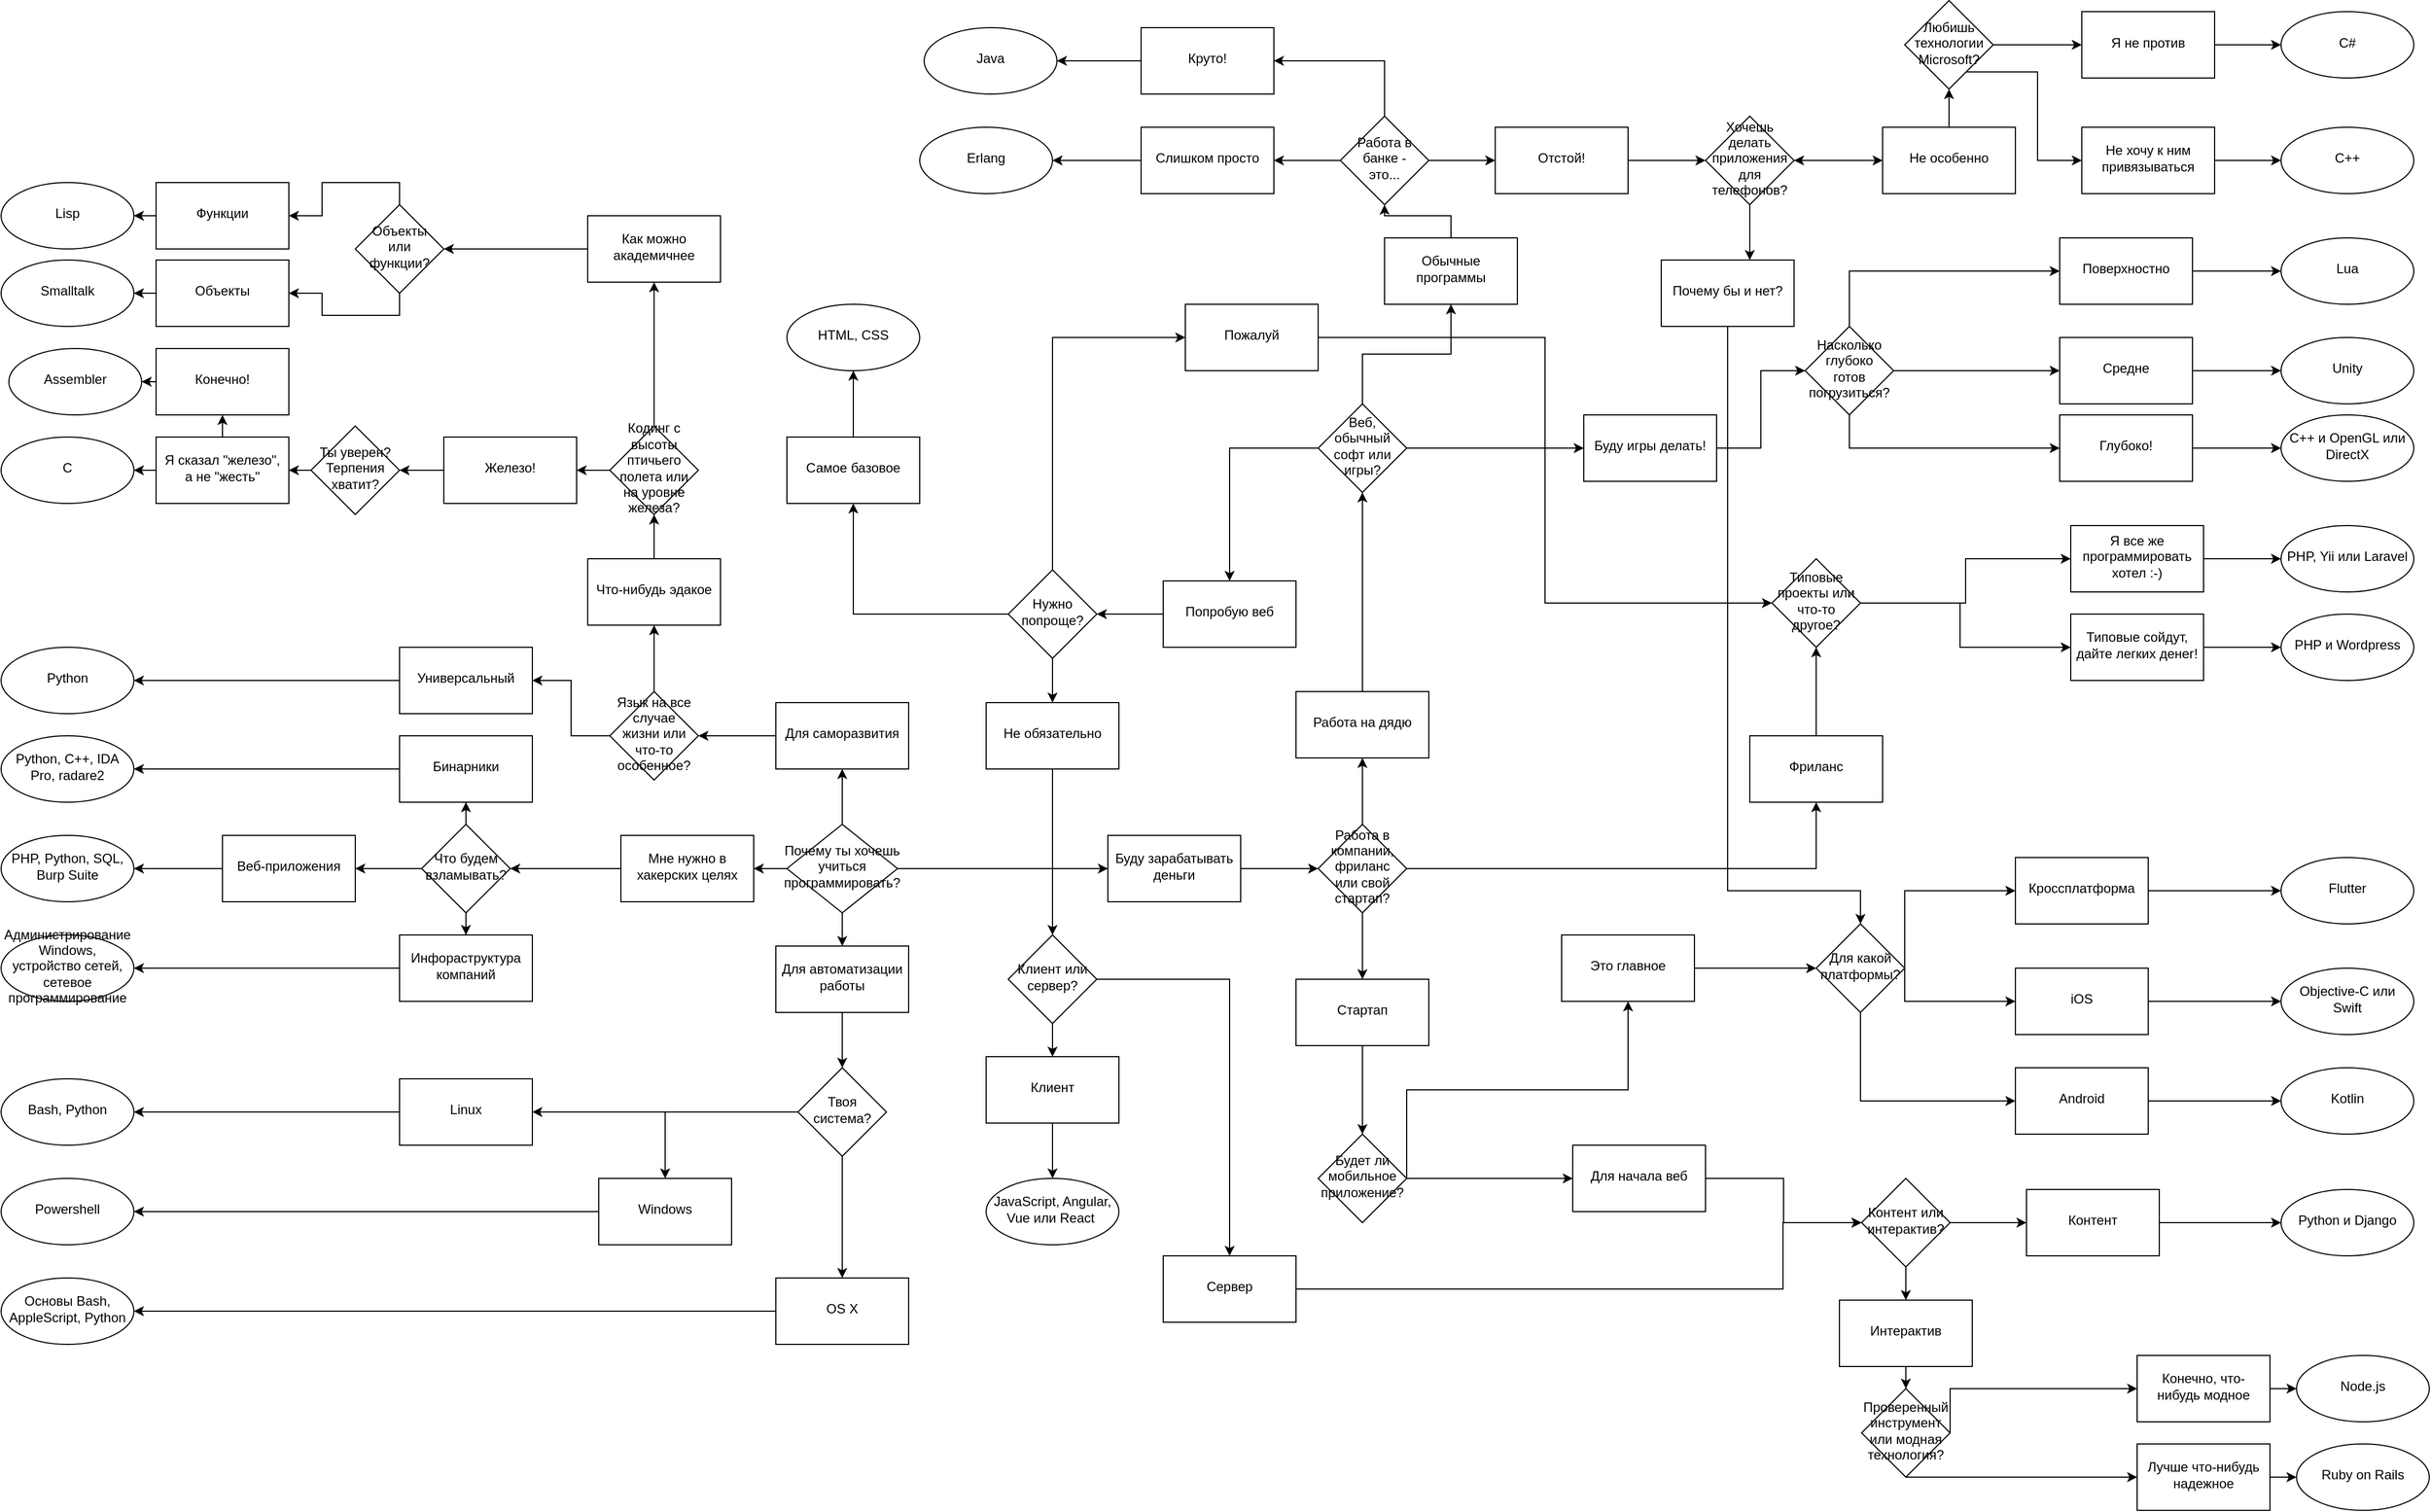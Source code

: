 <mxfile version="20.0.1" type="device"><diagram id="C5RBs43oDa-KdzZeNtuy" name="Page-1"><mxGraphModel dx="1730" dy="1933" grid="1" gridSize="10" guides="1" tooltips="1" connect="1" arrows="1" fold="1" page="1" pageScale="1" pageWidth="827" pageHeight="1169" math="0" shadow="0"><root><mxCell id="WIyWlLk6GJQsqaUBKTNV-0"/><mxCell id="WIyWlLk6GJQsqaUBKTNV-1" parent="WIyWlLk6GJQsqaUBKTNV-0"/><mxCell id="gHEIAY46JE9qIORdNvQp-1" value="" style="edgeStyle=orthogonalEdgeStyle;rounded=0;orthogonalLoop=1;jettySize=auto;html=1;fontStyle=0" parent="WIyWlLk6GJQsqaUBKTNV-1" source="WIyWlLk6GJQsqaUBKTNV-6" target="gHEIAY46JE9qIORdNvQp-0" edge="1"><mxGeometry relative="1" as="geometry"/></mxCell><mxCell id="gHEIAY46JE9qIORdNvQp-3" value="" style="edgeStyle=orthogonalEdgeStyle;rounded=0;orthogonalLoop=1;jettySize=auto;html=1;fontStyle=0" parent="WIyWlLk6GJQsqaUBKTNV-1" source="WIyWlLk6GJQsqaUBKTNV-6" target="gHEIAY46JE9qIORdNvQp-2" edge="1"><mxGeometry relative="1" as="geometry"/></mxCell><mxCell id="gHEIAY46JE9qIORdNvQp-5" value="" style="edgeStyle=orthogonalEdgeStyle;rounded=0;orthogonalLoop=1;jettySize=auto;html=1;fontStyle=0" parent="WIyWlLk6GJQsqaUBKTNV-1" source="WIyWlLk6GJQsqaUBKTNV-6" target="gHEIAY46JE9qIORdNvQp-4" edge="1"><mxGeometry relative="1" as="geometry"/></mxCell><mxCell id="gHEIAY46JE9qIORdNvQp-7" value="" style="edgeStyle=orthogonalEdgeStyle;rounded=0;orthogonalLoop=1;jettySize=auto;html=1;fontStyle=0" parent="WIyWlLk6GJQsqaUBKTNV-1" source="WIyWlLk6GJQsqaUBKTNV-6" target="gHEIAY46JE9qIORdNvQp-6" edge="1"><mxGeometry relative="1" as="geometry"/></mxCell><mxCell id="WIyWlLk6GJQsqaUBKTNV-6" value="  Почему ты хочешь учиться программировать?" style="rhombus;whiteSpace=wrap;html=1;shadow=0;fontFamily=Helvetica;fontSize=12;align=center;strokeWidth=1;spacing=6;spacingTop=-4;rounded=0;fontStyle=0" parent="WIyWlLk6GJQsqaUBKTNV-1" vertex="1"><mxGeometry x="170" y="170" width="100" height="80" as="geometry"/></mxCell><mxCell id="gHEIAY46JE9qIORdNvQp-9" value="" style="edgeStyle=orthogonalEdgeStyle;rounded=0;orthogonalLoop=1;jettySize=auto;html=1;fontStyle=0" parent="WIyWlLk6GJQsqaUBKTNV-1" source="gHEIAY46JE9qIORdNvQp-0" target="gHEIAY46JE9qIORdNvQp-8" edge="1"><mxGeometry relative="1" as="geometry"/></mxCell><mxCell id="gHEIAY46JE9qIORdNvQp-0" value="  Мне нужно в хакерских целях" style="whiteSpace=wrap;html=1;shadow=0;strokeWidth=1;spacing=6;spacingTop=-4;rounded=0;fontStyle=0" parent="WIyWlLk6GJQsqaUBKTNV-1" vertex="1"><mxGeometry x="20" y="180" width="120" height="60" as="geometry"/></mxCell><mxCell id="gHEIAY46JE9qIORdNvQp-37" value="" style="edgeStyle=orthogonalEdgeStyle;rounded=0;orthogonalLoop=1;jettySize=auto;html=1;fontStyle=0" parent="WIyWlLk6GJQsqaUBKTNV-1" source="gHEIAY46JE9qIORdNvQp-2" target="gHEIAY46JE9qIORdNvQp-36" edge="1"><mxGeometry relative="1" as="geometry"/></mxCell><mxCell id="gHEIAY46JE9qIORdNvQp-2" value="  Для саморазвития" style="whiteSpace=wrap;html=1;shadow=0;strokeWidth=1;spacing=6;spacingTop=-4;rounded=0;fontStyle=0" parent="WIyWlLk6GJQsqaUBKTNV-1" vertex="1"><mxGeometry x="160" y="60" width="120" height="60" as="geometry"/></mxCell><mxCell id="gHEIAY46JE9qIORdNvQp-71" value="" style="edgeStyle=orthogonalEdgeStyle;rounded=0;orthogonalLoop=1;jettySize=auto;html=1;fontStyle=0" parent="WIyWlLk6GJQsqaUBKTNV-1" source="gHEIAY46JE9qIORdNvQp-4" target="gHEIAY46JE9qIORdNvQp-70" edge="1"><mxGeometry relative="1" as="geometry"/></mxCell><mxCell id="gHEIAY46JE9qIORdNvQp-4" value="  Буду зарабатывать деньги" style="whiteSpace=wrap;html=1;shadow=0;strokeWidth=1;spacing=6;spacingTop=-4;rounded=0;fontStyle=0" parent="WIyWlLk6GJQsqaUBKTNV-1" vertex="1"><mxGeometry x="460" y="180" width="120" height="60" as="geometry"/></mxCell><mxCell id="gHEIAY46JE9qIORdNvQp-23" value="" style="edgeStyle=orthogonalEdgeStyle;rounded=0;orthogonalLoop=1;jettySize=auto;html=1;fontStyle=0" parent="WIyWlLk6GJQsqaUBKTNV-1" source="gHEIAY46JE9qIORdNvQp-6" target="gHEIAY46JE9qIORdNvQp-22" edge="1"><mxGeometry relative="1" as="geometry"/></mxCell><mxCell id="gHEIAY46JE9qIORdNvQp-6" value="  Для автоматизации работы" style="whiteSpace=wrap;html=1;shadow=0;strokeWidth=1;spacing=6;spacingTop=-4;rounded=0;fontStyle=0" parent="WIyWlLk6GJQsqaUBKTNV-1" vertex="1"><mxGeometry x="160" y="280" width="120" height="60" as="geometry"/></mxCell><mxCell id="gHEIAY46JE9qIORdNvQp-11" value="" style="edgeStyle=orthogonalEdgeStyle;rounded=0;orthogonalLoop=1;jettySize=auto;html=1;fontStyle=0" parent="WIyWlLk6GJQsqaUBKTNV-1" source="gHEIAY46JE9qIORdNvQp-8" target="gHEIAY46JE9qIORdNvQp-10" edge="1"><mxGeometry relative="1" as="geometry"/></mxCell><mxCell id="gHEIAY46JE9qIORdNvQp-13" value="" style="edgeStyle=orthogonalEdgeStyle;rounded=0;orthogonalLoop=1;jettySize=auto;html=1;fontStyle=0" parent="WIyWlLk6GJQsqaUBKTNV-1" source="gHEIAY46JE9qIORdNvQp-8" target="gHEIAY46JE9qIORdNvQp-12" edge="1"><mxGeometry relative="1" as="geometry"/></mxCell><mxCell id="gHEIAY46JE9qIORdNvQp-15" value="" style="edgeStyle=orthogonalEdgeStyle;rounded=0;orthogonalLoop=1;jettySize=auto;html=1;fontStyle=0" parent="WIyWlLk6GJQsqaUBKTNV-1" source="gHEIAY46JE9qIORdNvQp-8" target="gHEIAY46JE9qIORdNvQp-14" edge="1"><mxGeometry relative="1" as="geometry"/></mxCell><mxCell id="gHEIAY46JE9qIORdNvQp-8" value="  Что будем взламывать?" style="rhombus;whiteSpace=wrap;html=1;shadow=0;strokeWidth=1;spacing=6;spacingTop=-4;rounded=0;fontStyle=0" parent="WIyWlLk6GJQsqaUBKTNV-1" vertex="1"><mxGeometry x="-160" y="170" width="80" height="80" as="geometry"/></mxCell><mxCell id="gHEIAY46JE9qIORdNvQp-17" value="" style="edgeStyle=orthogonalEdgeStyle;rounded=0;orthogonalLoop=1;jettySize=auto;html=1;fontStyle=0" parent="WIyWlLk6GJQsqaUBKTNV-1" source="gHEIAY46JE9qIORdNvQp-10" target="gHEIAY46JE9qIORdNvQp-16" edge="1"><mxGeometry relative="1" as="geometry"/></mxCell><mxCell id="gHEIAY46JE9qIORdNvQp-10" value="  Бинарники" style="whiteSpace=wrap;html=1;shadow=0;strokeWidth=1;spacing=6;spacingTop=-4;rounded=0;fontStyle=0" parent="WIyWlLk6GJQsqaUBKTNV-1" vertex="1"><mxGeometry x="-180" y="90" width="120" height="60" as="geometry"/></mxCell><mxCell id="gHEIAY46JE9qIORdNvQp-19" value="" style="edgeStyle=orthogonalEdgeStyle;rounded=0;orthogonalLoop=1;jettySize=auto;html=1;fontStyle=0" parent="WIyWlLk6GJQsqaUBKTNV-1" source="gHEIAY46JE9qIORdNvQp-12" target="gHEIAY46JE9qIORdNvQp-18" edge="1"><mxGeometry relative="1" as="geometry"/></mxCell><mxCell id="gHEIAY46JE9qIORdNvQp-12" value="  Веб-приложения" style="whiteSpace=wrap;html=1;shadow=0;strokeWidth=1;spacing=6;spacingTop=-4;rounded=0;fontStyle=0" parent="WIyWlLk6GJQsqaUBKTNV-1" vertex="1"><mxGeometry x="-340" y="180" width="120" height="60" as="geometry"/></mxCell><mxCell id="gHEIAY46JE9qIORdNvQp-21" value="" style="edgeStyle=orthogonalEdgeStyle;rounded=0;orthogonalLoop=1;jettySize=auto;html=1;fontStyle=0" parent="WIyWlLk6GJQsqaUBKTNV-1" source="gHEIAY46JE9qIORdNvQp-14" target="gHEIAY46JE9qIORdNvQp-20" edge="1"><mxGeometry relative="1" as="geometry"/></mxCell><mxCell id="gHEIAY46JE9qIORdNvQp-14" value="  Инфораструктура компаний" style="whiteSpace=wrap;html=1;shadow=0;strokeWidth=1;spacing=6;spacingTop=-4;rounded=0;fontStyle=0" parent="WIyWlLk6GJQsqaUBKTNV-1" vertex="1"><mxGeometry x="-180" y="270" width="120" height="60" as="geometry"/></mxCell><mxCell id="gHEIAY46JE9qIORdNvQp-16" value="  Python, C++, IDA Pro, radare2" style="ellipse;whiteSpace=wrap;html=1;shadow=0;strokeWidth=1;spacing=6;spacingTop=-4;rounded=0;fontStyle=0" parent="WIyWlLk6GJQsqaUBKTNV-1" vertex="1"><mxGeometry x="-540" y="90" width="120" height="60" as="geometry"/></mxCell><mxCell id="gHEIAY46JE9qIORdNvQp-18" value="  PHP, Python, SQL, Burp Suite" style="ellipse;whiteSpace=wrap;html=1;shadow=0;strokeWidth=1;spacing=6;spacingTop=-4;rounded=0;fontStyle=0" parent="WIyWlLk6GJQsqaUBKTNV-1" vertex="1"><mxGeometry x="-540" y="180" width="120" height="60" as="geometry"/></mxCell><mxCell id="gHEIAY46JE9qIORdNvQp-20" value="  Администрирование Windows, устройство сетей, сетевое программирование" style="ellipse;whiteSpace=wrap;html=1;shadow=0;strokeWidth=1;spacing=6;spacingTop=-4;rounded=0;fontStyle=0" parent="WIyWlLk6GJQsqaUBKTNV-1" vertex="1"><mxGeometry x="-540" y="270" width="120" height="60" as="geometry"/></mxCell><mxCell id="gHEIAY46JE9qIORdNvQp-25" value="" style="edgeStyle=orthogonalEdgeStyle;rounded=0;orthogonalLoop=1;jettySize=auto;html=1;fontStyle=0" parent="WIyWlLk6GJQsqaUBKTNV-1" source="gHEIAY46JE9qIORdNvQp-22" target="gHEIAY46JE9qIORdNvQp-24" edge="1"><mxGeometry relative="1" as="geometry"/></mxCell><mxCell id="gHEIAY46JE9qIORdNvQp-27" value="" style="edgeStyle=orthogonalEdgeStyle;rounded=0;orthogonalLoop=1;jettySize=auto;html=1;fontStyle=0" parent="WIyWlLk6GJQsqaUBKTNV-1" source="gHEIAY46JE9qIORdNvQp-22" target="gHEIAY46JE9qIORdNvQp-26" edge="1"><mxGeometry relative="1" as="geometry"/></mxCell><mxCell id="gHEIAY46JE9qIORdNvQp-29" value="" style="edgeStyle=orthogonalEdgeStyle;rounded=0;orthogonalLoop=1;jettySize=auto;html=1;fontStyle=0" parent="WIyWlLk6GJQsqaUBKTNV-1" source="gHEIAY46JE9qIORdNvQp-22" target="gHEIAY46JE9qIORdNvQp-28" edge="1"><mxGeometry relative="1" as="geometry"/></mxCell><mxCell id="gHEIAY46JE9qIORdNvQp-22" value="   Твоя система?" style="rhombus;whiteSpace=wrap;html=1;shadow=0;strokeWidth=1;spacing=6;spacingTop=-4;rounded=0;fontStyle=0" parent="WIyWlLk6GJQsqaUBKTNV-1" vertex="1"><mxGeometry x="180" y="390" width="80" height="80" as="geometry"/></mxCell><mxCell id="gHEIAY46JE9qIORdNvQp-31" value="" style="edgeStyle=orthogonalEdgeStyle;rounded=0;orthogonalLoop=1;jettySize=auto;html=1;fontStyle=0" parent="WIyWlLk6GJQsqaUBKTNV-1" source="gHEIAY46JE9qIORdNvQp-24" target="gHEIAY46JE9qIORdNvQp-30" edge="1"><mxGeometry relative="1" as="geometry"/></mxCell><mxCell id="gHEIAY46JE9qIORdNvQp-24" value="   Linux" style="whiteSpace=wrap;html=1;shadow=0;strokeWidth=1;spacing=6;spacingTop=-4;rounded=0;fontStyle=0" parent="WIyWlLk6GJQsqaUBKTNV-1" vertex="1"><mxGeometry x="-180" y="400" width="120" height="60" as="geometry"/></mxCell><mxCell id="gHEIAY46JE9qIORdNvQp-33" value="" style="edgeStyle=orthogonalEdgeStyle;rounded=0;orthogonalLoop=1;jettySize=auto;html=1;fontStyle=0" parent="WIyWlLk6GJQsqaUBKTNV-1" source="gHEIAY46JE9qIORdNvQp-26" target="gHEIAY46JE9qIORdNvQp-32" edge="1"><mxGeometry relative="1" as="geometry"/></mxCell><mxCell id="gHEIAY46JE9qIORdNvQp-26" value="   Windows" style="whiteSpace=wrap;html=1;shadow=0;strokeWidth=1;spacing=6;spacingTop=-4;rounded=0;fontStyle=0" parent="WIyWlLk6GJQsqaUBKTNV-1" vertex="1"><mxGeometry y="490" width="120" height="60" as="geometry"/></mxCell><mxCell id="gHEIAY46JE9qIORdNvQp-35" value="" style="edgeStyle=orthogonalEdgeStyle;rounded=0;orthogonalLoop=1;jettySize=auto;html=1;fontStyle=0" parent="WIyWlLk6GJQsqaUBKTNV-1" source="gHEIAY46JE9qIORdNvQp-28" target="gHEIAY46JE9qIORdNvQp-34" edge="1"><mxGeometry relative="1" as="geometry"/></mxCell><mxCell id="gHEIAY46JE9qIORdNvQp-28" value="   OS X" style="whiteSpace=wrap;html=1;shadow=0;strokeWidth=1;spacing=6;spacingTop=-4;rounded=0;fontStyle=0" parent="WIyWlLk6GJQsqaUBKTNV-1" vertex="1"><mxGeometry x="160" y="580" width="120" height="60" as="geometry"/></mxCell><mxCell id="gHEIAY46JE9qIORdNvQp-30" value="   Bash, Python" style="ellipse;whiteSpace=wrap;html=1;shadow=0;strokeWidth=1;spacing=6;spacingTop=-4;rounded=0;fontStyle=0" parent="WIyWlLk6GJQsqaUBKTNV-1" vertex="1"><mxGeometry x="-540" y="400" width="120" height="60" as="geometry"/></mxCell><mxCell id="gHEIAY46JE9qIORdNvQp-32" value="   Powershell" style="ellipse;whiteSpace=wrap;html=1;shadow=0;strokeWidth=1;spacing=6;spacingTop=-4;rounded=0;fontStyle=0" parent="WIyWlLk6GJQsqaUBKTNV-1" vertex="1"><mxGeometry x="-540" y="490" width="120" height="60" as="geometry"/></mxCell><mxCell id="gHEIAY46JE9qIORdNvQp-34" value="   Основы Bash, AppleScript, Python" style="ellipse;whiteSpace=wrap;html=1;shadow=0;strokeWidth=1;spacing=6;spacingTop=-4;rounded=0;fontStyle=0" parent="WIyWlLk6GJQsqaUBKTNV-1" vertex="1"><mxGeometry x="-540" y="580" width="120" height="60" as="geometry"/></mxCell><mxCell id="gHEIAY46JE9qIORdNvQp-39" value="" style="edgeStyle=orthogonalEdgeStyle;rounded=0;orthogonalLoop=1;jettySize=auto;html=1;fontStyle=0" parent="WIyWlLk6GJQsqaUBKTNV-1" source="gHEIAY46JE9qIORdNvQp-36" target="gHEIAY46JE9qIORdNvQp-38" edge="1"><mxGeometry relative="1" as="geometry"/></mxCell><mxCell id="gHEIAY46JE9qIORdNvQp-43" value="" style="edgeStyle=orthogonalEdgeStyle;rounded=0;orthogonalLoop=1;jettySize=auto;html=1;fontStyle=0" parent="WIyWlLk6GJQsqaUBKTNV-1" source="gHEIAY46JE9qIORdNvQp-36" target="gHEIAY46JE9qIORdNvQp-42" edge="1"><mxGeometry relative="1" as="geometry"/></mxCell><mxCell id="gHEIAY46JE9qIORdNvQp-36" value="  Язык на все случае жизни или что-то особенное?" style="rhombus;whiteSpace=wrap;html=1;shadow=0;strokeWidth=1;spacing=6;spacingTop=-4;rounded=0;fontStyle=0" parent="WIyWlLk6GJQsqaUBKTNV-1" vertex="1"><mxGeometry x="10" y="50" width="80" height="80" as="geometry"/></mxCell><mxCell id="gHEIAY46JE9qIORdNvQp-41" value="" style="edgeStyle=orthogonalEdgeStyle;rounded=0;orthogonalLoop=1;jettySize=auto;html=1;fontStyle=0" parent="WIyWlLk6GJQsqaUBKTNV-1" source="gHEIAY46JE9qIORdNvQp-38" target="gHEIAY46JE9qIORdNvQp-40" edge="1"><mxGeometry relative="1" as="geometry"/></mxCell><mxCell id="gHEIAY46JE9qIORdNvQp-38" value="  Универсальный" style="whiteSpace=wrap;html=1;shadow=0;strokeWidth=1;spacing=6;spacingTop=-4;rounded=0;fontStyle=0" parent="WIyWlLk6GJQsqaUBKTNV-1" vertex="1"><mxGeometry x="-180" y="10" width="120" height="60" as="geometry"/></mxCell><mxCell id="gHEIAY46JE9qIORdNvQp-40" value="  Python" style="ellipse;whiteSpace=wrap;html=1;shadow=0;strokeWidth=1;spacing=6;spacingTop=-4;rounded=0;fontStyle=0" parent="WIyWlLk6GJQsqaUBKTNV-1" vertex="1"><mxGeometry x="-540" y="10" width="120" height="60" as="geometry"/></mxCell><mxCell id="gHEIAY46JE9qIORdNvQp-45" value="" style="edgeStyle=orthogonalEdgeStyle;rounded=0;orthogonalLoop=1;jettySize=auto;html=1;fontStyle=0" parent="WIyWlLk6GJQsqaUBKTNV-1" source="gHEIAY46JE9qIORdNvQp-42" target="gHEIAY46JE9qIORdNvQp-44" edge="1"><mxGeometry relative="1" as="geometry"/></mxCell><mxCell id="gHEIAY46JE9qIORdNvQp-42" value="  Что-нибудь эдакое" style="whiteSpace=wrap;html=1;shadow=0;strokeWidth=1;spacing=6;spacingTop=-4;rounded=0;fontStyle=0" parent="WIyWlLk6GJQsqaUBKTNV-1" vertex="1"><mxGeometry x="-10" y="-70" width="120" height="60" as="geometry"/></mxCell><mxCell id="gHEIAY46JE9qIORdNvQp-47" value="" style="edgeStyle=orthogonalEdgeStyle;rounded=0;orthogonalLoop=1;jettySize=auto;html=1;fontStyle=0" parent="WIyWlLk6GJQsqaUBKTNV-1" source="gHEIAY46JE9qIORdNvQp-44" target="gHEIAY46JE9qIORdNvQp-46" edge="1"><mxGeometry relative="1" as="geometry"/></mxCell><mxCell id="gHEIAY46JE9qIORdNvQp-59" value="" style="edgeStyle=orthogonalEdgeStyle;rounded=0;orthogonalLoop=1;jettySize=auto;html=1;fontStyle=0" parent="WIyWlLk6GJQsqaUBKTNV-1" source="gHEIAY46JE9qIORdNvQp-44" target="gHEIAY46JE9qIORdNvQp-58" edge="1"><mxGeometry relative="1" as="geometry"/></mxCell><mxCell id="gHEIAY46JE9qIORdNvQp-44" value="  Кодинг с высоты птичьего полета или на уровне железа?" style="rhombus;whiteSpace=wrap;html=1;shadow=0;strokeWidth=1;spacing=6;spacingTop=-4;rounded=0;fontStyle=0" parent="WIyWlLk6GJQsqaUBKTNV-1" vertex="1"><mxGeometry x="10" y="-190" width="80" height="80" as="geometry"/></mxCell><mxCell id="gHEIAY46JE9qIORdNvQp-49" value="" style="edgeStyle=orthogonalEdgeStyle;rounded=0;orthogonalLoop=1;jettySize=auto;html=1;fontStyle=0" parent="WIyWlLk6GJQsqaUBKTNV-1" source="gHEIAY46JE9qIORdNvQp-46" target="gHEIAY46JE9qIORdNvQp-48" edge="1"><mxGeometry relative="1" as="geometry"/></mxCell><mxCell id="gHEIAY46JE9qIORdNvQp-46" value="   Железо!" style="whiteSpace=wrap;html=1;shadow=0;strokeWidth=1;spacing=6;spacingTop=-4;rounded=0;fontStyle=0" parent="WIyWlLk6GJQsqaUBKTNV-1" vertex="1"><mxGeometry x="-140" y="-180" width="120" height="60" as="geometry"/></mxCell><mxCell id="gHEIAY46JE9qIORdNvQp-51" value="" style="edgeStyle=orthogonalEdgeStyle;rounded=0;orthogonalLoop=1;jettySize=auto;html=1;fontStyle=0" parent="WIyWlLk6GJQsqaUBKTNV-1" source="gHEIAY46JE9qIORdNvQp-48" target="gHEIAY46JE9qIORdNvQp-50" edge="1"><mxGeometry relative="1" as="geometry"/></mxCell><mxCell id="gHEIAY46JE9qIORdNvQp-55" value="" style="edgeStyle=orthogonalEdgeStyle;rounded=0;orthogonalLoop=1;jettySize=auto;html=1;fontStyle=0" parent="WIyWlLk6GJQsqaUBKTNV-1" source="gHEIAY46JE9qIORdNvQp-48" target="gHEIAY46JE9qIORdNvQp-54" edge="1"><mxGeometry relative="1" as="geometry"/></mxCell><mxCell id="gHEIAY46JE9qIORdNvQp-48" value="  Ты уверен?&lt;br&gt;Терпения хватит?" style="rhombus;whiteSpace=wrap;html=1;shadow=0;strokeWidth=1;spacing=6;spacingTop=-4;rounded=0;fontStyle=0" parent="WIyWlLk6GJQsqaUBKTNV-1" vertex="1"><mxGeometry x="-260" y="-190" width="80" height="80" as="geometry"/></mxCell><mxCell id="gHEIAY46JE9qIORdNvQp-53" value="" style="edgeStyle=orthogonalEdgeStyle;rounded=0;orthogonalLoop=1;jettySize=auto;html=1;fontStyle=0" parent="WIyWlLk6GJQsqaUBKTNV-1" source="gHEIAY46JE9qIORdNvQp-50" target="gHEIAY46JE9qIORdNvQp-52" edge="1"><mxGeometry relative="1" as="geometry"/></mxCell><mxCell id="gHEIAY46JE9qIORdNvQp-50" value="   Конечно!" style="whiteSpace=wrap;html=1;shadow=0;strokeWidth=1;spacing=6;spacingTop=-4;rounded=0;fontStyle=0" parent="WIyWlLk6GJQsqaUBKTNV-1" vertex="1"><mxGeometry x="-400" y="-260" width="120" height="60" as="geometry"/></mxCell><mxCell id="gHEIAY46JE9qIORdNvQp-52" value="  Assembler" style="ellipse;whiteSpace=wrap;html=1;shadow=0;strokeWidth=1;spacing=6;spacingTop=-4;rounded=0;fontStyle=0" parent="WIyWlLk6GJQsqaUBKTNV-1" vertex="1"><mxGeometry x="-533" y="-260" width="120" height="60" as="geometry"/></mxCell><mxCell id="gHEIAY46JE9qIORdNvQp-57" value="" style="edgeStyle=orthogonalEdgeStyle;rounded=0;orthogonalLoop=1;jettySize=auto;html=1;fontStyle=0" parent="WIyWlLk6GJQsqaUBKTNV-1" source="gHEIAY46JE9qIORdNvQp-54" target="gHEIAY46JE9qIORdNvQp-56" edge="1"><mxGeometry relative="1" as="geometry"/></mxCell><mxCell id="gHEIAY46JE9qIORdNvQp-54" value="   Я сказал &quot;железо&quot;, а не &quot;жесть&quot;" style="whiteSpace=wrap;html=1;shadow=0;strokeWidth=1;spacing=6;spacingTop=-4;rounded=0;fontStyle=0" parent="WIyWlLk6GJQsqaUBKTNV-1" vertex="1"><mxGeometry x="-400" y="-180" width="120" height="60" as="geometry"/></mxCell><mxCell id="gHEIAY46JE9qIORdNvQp-56" value="  C" style="ellipse;whiteSpace=wrap;html=1;shadow=0;strokeWidth=1;spacing=6;spacingTop=-4;rounded=0;fontStyle=0" parent="WIyWlLk6GJQsqaUBKTNV-1" vertex="1"><mxGeometry x="-540" y="-180" width="120" height="60" as="geometry"/></mxCell><mxCell id="gHEIAY46JE9qIORdNvQp-61" value="" style="edgeStyle=orthogonalEdgeStyle;rounded=0;orthogonalLoop=1;jettySize=auto;html=1;fontStyle=0" parent="WIyWlLk6GJQsqaUBKTNV-1" source="gHEIAY46JE9qIORdNvQp-58" target="gHEIAY46JE9qIORdNvQp-60" edge="1"><mxGeometry relative="1" as="geometry"/></mxCell><mxCell id="gHEIAY46JE9qIORdNvQp-58" value="   Как можно академичнее" style="whiteSpace=wrap;html=1;shadow=0;strokeWidth=1;spacing=6;spacingTop=-4;rounded=0;fontStyle=0" parent="WIyWlLk6GJQsqaUBKTNV-1" vertex="1"><mxGeometry x="-10" y="-380" width="120" height="60" as="geometry"/></mxCell><mxCell id="gHEIAY46JE9qIORdNvQp-63" value="" style="edgeStyle=orthogonalEdgeStyle;rounded=0;orthogonalLoop=1;jettySize=auto;html=1;exitX=0.5;exitY=1;exitDx=0;exitDy=0;fontStyle=0" parent="WIyWlLk6GJQsqaUBKTNV-1" source="gHEIAY46JE9qIORdNvQp-60" target="gHEIAY46JE9qIORdNvQp-62" edge="1"><mxGeometry relative="1" as="geometry"><mxPoint x="-180" y="-300" as="sourcePoint"/></mxGeometry></mxCell><mxCell id="gHEIAY46JE9qIORdNvQp-65" value="" style="edgeStyle=orthogonalEdgeStyle;rounded=0;orthogonalLoop=1;jettySize=auto;html=1;exitX=0.5;exitY=0;exitDx=0;exitDy=0;fontStyle=0" parent="WIyWlLk6GJQsqaUBKTNV-1" source="gHEIAY46JE9qIORdNvQp-60" target="gHEIAY46JE9qIORdNvQp-64" edge="1"><mxGeometry relative="1" as="geometry"/></mxCell><mxCell id="gHEIAY46JE9qIORdNvQp-60" value="  Объекты или функции?" style="rhombus;whiteSpace=wrap;html=1;shadow=0;strokeWidth=1;spacing=6;spacingTop=-4;rounded=0;fontStyle=0" parent="WIyWlLk6GJQsqaUBKTNV-1" vertex="1"><mxGeometry x="-220" y="-390" width="80" height="80" as="geometry"/></mxCell><mxCell id="gHEIAY46JE9qIORdNvQp-67" value="" style="edgeStyle=orthogonalEdgeStyle;rounded=0;orthogonalLoop=1;jettySize=auto;html=1;fontStyle=0" parent="WIyWlLk6GJQsqaUBKTNV-1" source="gHEIAY46JE9qIORdNvQp-62" target="gHEIAY46JE9qIORdNvQp-66" edge="1"><mxGeometry relative="1" as="geometry"/></mxCell><mxCell id="gHEIAY46JE9qIORdNvQp-62" value="   Объекты" style="whiteSpace=wrap;html=1;shadow=0;strokeWidth=1;spacing=6;spacingTop=-4;rounded=0;fontStyle=0" parent="WIyWlLk6GJQsqaUBKTNV-1" vertex="1"><mxGeometry x="-400" y="-340" width="120" height="60" as="geometry"/></mxCell><mxCell id="gHEIAY46JE9qIORdNvQp-69" value="" style="edgeStyle=orthogonalEdgeStyle;rounded=0;orthogonalLoop=1;jettySize=auto;html=1;fontStyle=0" parent="WIyWlLk6GJQsqaUBKTNV-1" source="gHEIAY46JE9qIORdNvQp-64" target="gHEIAY46JE9qIORdNvQp-68" edge="1"><mxGeometry relative="1" as="geometry"/></mxCell><mxCell id="gHEIAY46JE9qIORdNvQp-64" value="   Функции" style="whiteSpace=wrap;html=1;shadow=0;strokeWidth=1;spacing=6;spacingTop=-4;rounded=0;fontStyle=0" parent="WIyWlLk6GJQsqaUBKTNV-1" vertex="1"><mxGeometry x="-400" y="-410" width="120" height="60" as="geometry"/></mxCell><mxCell id="gHEIAY46JE9qIORdNvQp-66" value="  Smalltalk" style="ellipse;whiteSpace=wrap;html=1;shadow=0;strokeWidth=1;spacing=6;spacingTop=-4;rounded=0;fontStyle=0" parent="WIyWlLk6GJQsqaUBKTNV-1" vertex="1"><mxGeometry x="-540" y="-340" width="120" height="60" as="geometry"/></mxCell><mxCell id="gHEIAY46JE9qIORdNvQp-68" value="  Lisp" style="ellipse;whiteSpace=wrap;html=1;shadow=0;strokeWidth=1;spacing=6;spacingTop=-4;rounded=0;fontStyle=0" parent="WIyWlLk6GJQsqaUBKTNV-1" vertex="1"><mxGeometry x="-540" y="-410" width="120" height="60" as="geometry"/></mxCell><mxCell id="gHEIAY46JE9qIORdNvQp-73" value="" style="edgeStyle=orthogonalEdgeStyle;rounded=0;orthogonalLoop=1;jettySize=auto;html=1;fontStyle=0" parent="WIyWlLk6GJQsqaUBKTNV-1" source="gHEIAY46JE9qIORdNvQp-70" target="gHEIAY46JE9qIORdNvQp-72" edge="1"><mxGeometry relative="1" as="geometry"/></mxCell><mxCell id="gHEIAY46JE9qIORdNvQp-77" value="" style="edgeStyle=orthogonalEdgeStyle;rounded=0;orthogonalLoop=1;jettySize=auto;html=1;fontStyle=0" parent="WIyWlLk6GJQsqaUBKTNV-1" source="gHEIAY46JE9qIORdNvQp-70" target="gHEIAY46JE9qIORdNvQp-76" edge="1"><mxGeometry relative="1" as="geometry"/></mxCell><mxCell id="gHEIAY46JE9qIORdNvQp-79" value="" style="edgeStyle=orthogonalEdgeStyle;rounded=0;orthogonalLoop=1;jettySize=auto;html=1;fontStyle=0" parent="WIyWlLk6GJQsqaUBKTNV-1" source="gHEIAY46JE9qIORdNvQp-70" target="gHEIAY46JE9qIORdNvQp-78" edge="1"><mxGeometry relative="1" as="geometry"/></mxCell><mxCell id="gHEIAY46JE9qIORdNvQp-70" value="  Работа в компании, фриланс или свой стартап?" style="rhombus;whiteSpace=wrap;html=1;shadow=0;strokeWidth=1;spacing=6;spacingTop=-4;rounded=0;fontStyle=0" parent="WIyWlLk6GJQsqaUBKTNV-1" vertex="1"><mxGeometry x="650" y="170" width="80" height="80" as="geometry"/></mxCell><mxCell id="gHEIAY46JE9qIORdNvQp-137" value="" style="edgeStyle=orthogonalEdgeStyle;rounded=0;orthogonalLoop=1;jettySize=auto;html=1;fontStyle=0" parent="WIyWlLk6GJQsqaUBKTNV-1" source="gHEIAY46JE9qIORdNvQp-72" target="gHEIAY46JE9qIORdNvQp-136" edge="1"><mxGeometry relative="1" as="geometry"/></mxCell><mxCell id="gHEIAY46JE9qIORdNvQp-72" value="   Работа на дядю" style="whiteSpace=wrap;html=1;shadow=0;strokeWidth=1;spacing=6;spacingTop=-4;rounded=0;fontStyle=0" parent="WIyWlLk6GJQsqaUBKTNV-1" vertex="1"><mxGeometry x="630" y="50" width="120" height="60" as="geometry"/></mxCell><mxCell id="gHEIAY46JE9qIORdNvQp-127" value="" style="edgeStyle=orthogonalEdgeStyle;rounded=0;orthogonalLoop=1;jettySize=auto;html=1;fontStyle=0" parent="WIyWlLk6GJQsqaUBKTNV-1" source="gHEIAY46JE9qIORdNvQp-76" target="gHEIAY46JE9qIORdNvQp-126" edge="1"><mxGeometry relative="1" as="geometry"/></mxCell><mxCell id="gHEIAY46JE9qIORdNvQp-76" value="   Фриланс" style="whiteSpace=wrap;html=1;shadow=0;strokeWidth=1;spacing=6;spacingTop=-4;rounded=0;fontStyle=0" parent="WIyWlLk6GJQsqaUBKTNV-1" vertex="1"><mxGeometry x="1040" y="90" width="120" height="60" as="geometry"/></mxCell><mxCell id="gHEIAY46JE9qIORdNvQp-81" value="" style="edgeStyle=orthogonalEdgeStyle;rounded=0;orthogonalLoop=1;jettySize=auto;html=1;fontStyle=0" parent="WIyWlLk6GJQsqaUBKTNV-1" source="gHEIAY46JE9qIORdNvQp-78" target="gHEIAY46JE9qIORdNvQp-80" edge="1"><mxGeometry relative="1" as="geometry"/></mxCell><mxCell id="gHEIAY46JE9qIORdNvQp-78" value="   Стартап" style="whiteSpace=wrap;html=1;shadow=0;strokeWidth=1;spacing=6;spacingTop=-4;rounded=0;fontStyle=0" parent="WIyWlLk6GJQsqaUBKTNV-1" vertex="1"><mxGeometry x="630" y="310" width="120" height="60" as="geometry"/></mxCell><mxCell id="gHEIAY46JE9qIORdNvQp-83" value="" style="edgeStyle=orthogonalEdgeStyle;rounded=0;orthogonalLoop=1;jettySize=auto;html=1;exitX=1;exitY=0.5;exitDx=0;exitDy=0;fontStyle=0" parent="WIyWlLk6GJQsqaUBKTNV-1" source="gHEIAY46JE9qIORdNvQp-80" target="gHEIAY46JE9qIORdNvQp-82" edge="1"><mxGeometry relative="1" as="geometry"><Array as="points"><mxPoint x="730" y="410"/><mxPoint x="930" y="410"/></Array></mxGeometry></mxCell><mxCell id="gHEIAY46JE9qIORdNvQp-107" value="" style="edgeStyle=orthogonalEdgeStyle;rounded=0;orthogonalLoop=1;jettySize=auto;html=1;fontStyle=0" parent="WIyWlLk6GJQsqaUBKTNV-1" source="gHEIAY46JE9qIORdNvQp-80" target="gHEIAY46JE9qIORdNvQp-106" edge="1"><mxGeometry relative="1" as="geometry"/></mxCell><mxCell id="gHEIAY46JE9qIORdNvQp-80" value="   Будет ли мобильное приложение?" style="rhombus;whiteSpace=wrap;html=1;shadow=0;strokeWidth=1;spacing=6;spacingTop=-4;rounded=0;fontStyle=0" parent="WIyWlLk6GJQsqaUBKTNV-1" vertex="1"><mxGeometry x="650" y="450" width="80" height="80" as="geometry"/></mxCell><mxCell id="gHEIAY46JE9qIORdNvQp-85" value="" style="edgeStyle=orthogonalEdgeStyle;rounded=0;orthogonalLoop=1;jettySize=auto;html=1;fontStyle=0" parent="WIyWlLk6GJQsqaUBKTNV-1" source="gHEIAY46JE9qIORdNvQp-82" target="gHEIAY46JE9qIORdNvQp-84" edge="1"><mxGeometry relative="1" as="geometry"/></mxCell><mxCell id="gHEIAY46JE9qIORdNvQp-82" value="   Это главное" style="whiteSpace=wrap;html=1;shadow=0;strokeWidth=1;spacing=6;spacingTop=-4;rounded=0;fontStyle=0" parent="WIyWlLk6GJQsqaUBKTNV-1" vertex="1"><mxGeometry x="870" y="270" width="120" height="60" as="geometry"/></mxCell><mxCell id="gHEIAY46JE9qIORdNvQp-87" value="" style="edgeStyle=orthogonalEdgeStyle;rounded=0;orthogonalLoop=1;jettySize=auto;html=1;fontStyle=0" parent="WIyWlLk6GJQsqaUBKTNV-1" source="gHEIAY46JE9qIORdNvQp-84" target="gHEIAY46JE9qIORdNvQp-86" edge="1"><mxGeometry relative="1" as="geometry"><Array as="points"><mxPoint x="1140" y="420"/></Array></mxGeometry></mxCell><mxCell id="gHEIAY46JE9qIORdNvQp-89" value="" style="edgeStyle=orthogonalEdgeStyle;rounded=0;orthogonalLoop=1;jettySize=auto;html=1;exitX=1;exitY=0.5;exitDx=0;exitDy=0;fontStyle=0" parent="WIyWlLk6GJQsqaUBKTNV-1" source="gHEIAY46JE9qIORdNvQp-84" target="gHEIAY46JE9qIORdNvQp-88" edge="1"><mxGeometry relative="1" as="geometry"><Array as="points"><mxPoint x="1180" y="330"/></Array></mxGeometry></mxCell><mxCell id="gHEIAY46JE9qIORdNvQp-91" value="" style="edgeStyle=orthogonalEdgeStyle;rounded=0;orthogonalLoop=1;jettySize=auto;html=1;fontStyle=0" parent="WIyWlLk6GJQsqaUBKTNV-1" source="gHEIAY46JE9qIORdNvQp-84" target="gHEIAY46JE9qIORdNvQp-90" edge="1"><mxGeometry relative="1" as="geometry"><Array as="points"><mxPoint x="1180" y="230"/></Array></mxGeometry></mxCell><mxCell id="gHEIAY46JE9qIORdNvQp-84" value="   Для какой платформы?" style="rhombus;whiteSpace=wrap;html=1;shadow=0;strokeWidth=1;spacing=6;spacingTop=-4;rounded=0;fontStyle=0" parent="WIyWlLk6GJQsqaUBKTNV-1" vertex="1"><mxGeometry x="1100" y="260" width="80" height="80" as="geometry"/></mxCell><mxCell id="gHEIAY46JE9qIORdNvQp-93" value="" style="edgeStyle=orthogonalEdgeStyle;rounded=0;orthogonalLoop=1;jettySize=auto;html=1;fontStyle=0" parent="WIyWlLk6GJQsqaUBKTNV-1" source="gHEIAY46JE9qIORdNvQp-86" target="gHEIAY46JE9qIORdNvQp-92" edge="1"><mxGeometry relative="1" as="geometry"/></mxCell><mxCell id="gHEIAY46JE9qIORdNvQp-86" value="   Android" style="whiteSpace=wrap;html=1;shadow=0;strokeWidth=1;spacing=6;spacingTop=-4;rounded=0;fontStyle=0" parent="WIyWlLk6GJQsqaUBKTNV-1" vertex="1"><mxGeometry x="1280" y="390" width="120" height="60" as="geometry"/></mxCell><mxCell id="gHEIAY46JE9qIORdNvQp-95" value="" style="edgeStyle=orthogonalEdgeStyle;rounded=0;orthogonalLoop=1;jettySize=auto;html=1;fontStyle=0" parent="WIyWlLk6GJQsqaUBKTNV-1" source="gHEIAY46JE9qIORdNvQp-88" target="gHEIAY46JE9qIORdNvQp-94" edge="1"><mxGeometry relative="1" as="geometry"/></mxCell><mxCell id="gHEIAY46JE9qIORdNvQp-88" value="   iOS" style="whiteSpace=wrap;html=1;shadow=0;strokeWidth=1;spacing=6;spacingTop=-4;rounded=0;fontStyle=0" parent="WIyWlLk6GJQsqaUBKTNV-1" vertex="1"><mxGeometry x="1280" y="300" width="120" height="60" as="geometry"/></mxCell><mxCell id="gHEIAY46JE9qIORdNvQp-105" value="" style="edgeStyle=orthogonalEdgeStyle;rounded=0;orthogonalLoop=1;jettySize=auto;html=1;fontStyle=0" parent="WIyWlLk6GJQsqaUBKTNV-1" source="gHEIAY46JE9qIORdNvQp-90" target="gHEIAY46JE9qIORdNvQp-104" edge="1"><mxGeometry relative="1" as="geometry"/></mxCell><mxCell id="gHEIAY46JE9qIORdNvQp-90" value="   Кроссплатформа" style="whiteSpace=wrap;html=1;shadow=0;strokeWidth=1;spacing=6;spacingTop=-4;rounded=0;fontStyle=0" parent="WIyWlLk6GJQsqaUBKTNV-1" vertex="1"><mxGeometry x="1280" y="200" width="120" height="60" as="geometry"/></mxCell><mxCell id="gHEIAY46JE9qIORdNvQp-92" value="   Kotlin" style="ellipse;whiteSpace=wrap;html=1;shadow=0;strokeWidth=1;spacing=6;spacingTop=-4;rounded=0;fontStyle=0" parent="WIyWlLk6GJQsqaUBKTNV-1" vertex="1"><mxGeometry x="1520" y="390" width="120" height="60" as="geometry"/></mxCell><mxCell id="gHEIAY46JE9qIORdNvQp-94" value="   Objective-C или Swift" style="ellipse;whiteSpace=wrap;html=1;shadow=0;strokeWidth=1;spacing=6;spacingTop=-4;rounded=0;fontStyle=0" parent="WIyWlLk6GJQsqaUBKTNV-1" vertex="1"><mxGeometry x="1520" y="300" width="120" height="60" as="geometry"/></mxCell><mxCell id="gHEIAY46JE9qIORdNvQp-104" value="   Flutter" style="ellipse;whiteSpace=wrap;html=1;shadow=0;strokeWidth=1;spacing=6;spacingTop=-4;rounded=0;fontStyle=0" parent="WIyWlLk6GJQsqaUBKTNV-1" vertex="1"><mxGeometry x="1520" y="200" width="120" height="60" as="geometry"/></mxCell><mxCell id="gHEIAY46JE9qIORdNvQp-109" value="" style="edgeStyle=orthogonalEdgeStyle;rounded=0;orthogonalLoop=1;jettySize=auto;html=1;fontStyle=0" parent="WIyWlLk6GJQsqaUBKTNV-1" source="gHEIAY46JE9qIORdNvQp-106" target="gHEIAY46JE9qIORdNvQp-108" edge="1"><mxGeometry relative="1" as="geometry"/></mxCell><mxCell id="gHEIAY46JE9qIORdNvQp-106" value="   Для начала веб" style="whiteSpace=wrap;html=1;shadow=0;strokeWidth=1;spacing=6;spacingTop=-4;rounded=0;fontStyle=0" parent="WIyWlLk6GJQsqaUBKTNV-1" vertex="1"><mxGeometry x="880" y="460" width="120" height="60" as="geometry"/></mxCell><mxCell id="gHEIAY46JE9qIORdNvQp-111" value="" style="edgeStyle=orthogonalEdgeStyle;rounded=0;orthogonalLoop=1;jettySize=auto;html=1;fontStyle=0" parent="WIyWlLk6GJQsqaUBKTNV-1" source="gHEIAY46JE9qIORdNvQp-108" target="gHEIAY46JE9qIORdNvQp-110" edge="1"><mxGeometry relative="1" as="geometry"/></mxCell><mxCell id="gHEIAY46JE9qIORdNvQp-115" value="" style="edgeStyle=orthogonalEdgeStyle;rounded=0;orthogonalLoop=1;jettySize=auto;html=1;fontStyle=0" parent="WIyWlLk6GJQsqaUBKTNV-1" source="gHEIAY46JE9qIORdNvQp-108" target="gHEIAY46JE9qIORdNvQp-114" edge="1"><mxGeometry relative="1" as="geometry"/></mxCell><mxCell id="gHEIAY46JE9qIORdNvQp-108" value="   Контент или интерактив?" style="rhombus;whiteSpace=wrap;html=1;shadow=0;strokeWidth=1;spacing=6;spacingTop=-4;rounded=0;fontStyle=0" parent="WIyWlLk6GJQsqaUBKTNV-1" vertex="1"><mxGeometry x="1141" y="490" width="80" height="80" as="geometry"/></mxCell><mxCell id="gHEIAY46JE9qIORdNvQp-113" value="" style="edgeStyle=orthogonalEdgeStyle;rounded=0;orthogonalLoop=1;jettySize=auto;html=1;fontStyle=0" parent="WIyWlLk6GJQsqaUBKTNV-1" source="gHEIAY46JE9qIORdNvQp-110" target="gHEIAY46JE9qIORdNvQp-112" edge="1"><mxGeometry relative="1" as="geometry"/></mxCell><mxCell id="gHEIAY46JE9qIORdNvQp-110" value="   Контент" style="whiteSpace=wrap;html=1;shadow=0;strokeWidth=1;spacing=6;spacingTop=-4;rounded=0;fontStyle=0" parent="WIyWlLk6GJQsqaUBKTNV-1" vertex="1"><mxGeometry x="1290" y="500" width="120" height="60" as="geometry"/></mxCell><mxCell id="gHEIAY46JE9qIORdNvQp-112" value="   Python и Django" style="ellipse;whiteSpace=wrap;html=1;shadow=0;strokeWidth=1;spacing=6;spacingTop=-4;rounded=0;fontStyle=0" parent="WIyWlLk6GJQsqaUBKTNV-1" vertex="1"><mxGeometry x="1520" y="500" width="120" height="60" as="geometry"/></mxCell><mxCell id="gHEIAY46JE9qIORdNvQp-117" value="" style="edgeStyle=orthogonalEdgeStyle;rounded=0;orthogonalLoop=1;jettySize=auto;html=1;fontStyle=0" parent="WIyWlLk6GJQsqaUBKTNV-1" source="gHEIAY46JE9qIORdNvQp-114" target="gHEIAY46JE9qIORdNvQp-116" edge="1"><mxGeometry relative="1" as="geometry"/></mxCell><mxCell id="gHEIAY46JE9qIORdNvQp-114" value="   Интерактив" style="whiteSpace=wrap;html=1;shadow=0;strokeWidth=1;spacing=6;spacingTop=-4;rounded=0;fontStyle=0" parent="WIyWlLk6GJQsqaUBKTNV-1" vertex="1"><mxGeometry x="1121" y="600" width="120" height="60" as="geometry"/></mxCell><mxCell id="gHEIAY46JE9qIORdNvQp-119" value="" style="edgeStyle=orthogonalEdgeStyle;rounded=0;orthogonalLoop=1;jettySize=auto;html=1;exitX=1;exitY=0.5;exitDx=0;exitDy=0;fontStyle=0" parent="WIyWlLk6GJQsqaUBKTNV-1" source="gHEIAY46JE9qIORdNvQp-116" target="gHEIAY46JE9qIORdNvQp-118" edge="1"><mxGeometry relative="1" as="geometry"><Array as="points"><mxPoint x="1221" y="680"/></Array></mxGeometry></mxCell><mxCell id="gHEIAY46JE9qIORdNvQp-123" value="" style="edgeStyle=orthogonalEdgeStyle;rounded=0;orthogonalLoop=1;jettySize=auto;html=1;entryX=0;entryY=0.5;entryDx=0;entryDy=0;exitX=0.5;exitY=1;exitDx=0;exitDy=0;fontStyle=0" parent="WIyWlLk6GJQsqaUBKTNV-1" source="gHEIAY46JE9qIORdNvQp-116" target="gHEIAY46JE9qIORdNvQp-122" edge="1"><mxGeometry relative="1" as="geometry"><mxPoint x="1220" y="770" as="sourcePoint"/><Array as="points"><mxPoint x="1210" y="760"/><mxPoint x="1210" y="760"/></Array></mxGeometry></mxCell><mxCell id="gHEIAY46JE9qIORdNvQp-116" value="   Проверенный инструмент или модная технология?" style="rhombus;whiteSpace=wrap;html=1;shadow=0;strokeWidth=1;spacing=6;spacingTop=-4;rounded=0;fontStyle=0" parent="WIyWlLk6GJQsqaUBKTNV-1" vertex="1"><mxGeometry x="1141" y="680" width="80" height="80" as="geometry"/></mxCell><mxCell id="gHEIAY46JE9qIORdNvQp-121" value="" style="edgeStyle=orthogonalEdgeStyle;rounded=0;orthogonalLoop=1;jettySize=auto;html=1;fontStyle=0" parent="WIyWlLk6GJQsqaUBKTNV-1" source="gHEIAY46JE9qIORdNvQp-118" target="gHEIAY46JE9qIORdNvQp-120" edge="1"><mxGeometry relative="1" as="geometry"/></mxCell><mxCell id="gHEIAY46JE9qIORdNvQp-118" value="   Конечно, что-нибудь модное" style="whiteSpace=wrap;html=1;shadow=0;strokeWidth=1;spacing=6;spacingTop=-4;rounded=0;fontStyle=0" parent="WIyWlLk6GJQsqaUBKTNV-1" vertex="1"><mxGeometry x="1390" y="650" width="120" height="60" as="geometry"/></mxCell><mxCell id="gHEIAY46JE9qIORdNvQp-120" value="   Node.js" style="ellipse;whiteSpace=wrap;html=1;shadow=0;strokeWidth=1;spacing=6;spacingTop=-4;rounded=0;fontStyle=0" parent="WIyWlLk6GJQsqaUBKTNV-1" vertex="1"><mxGeometry x="1534" y="650" width="120" height="60" as="geometry"/></mxCell><mxCell id="gHEIAY46JE9qIORdNvQp-125" value="" style="edgeStyle=orthogonalEdgeStyle;rounded=0;orthogonalLoop=1;jettySize=auto;html=1;fontStyle=0" parent="WIyWlLk6GJQsqaUBKTNV-1" source="gHEIAY46JE9qIORdNvQp-122" target="gHEIAY46JE9qIORdNvQp-124" edge="1"><mxGeometry relative="1" as="geometry"/></mxCell><mxCell id="gHEIAY46JE9qIORdNvQp-122" value="   Лучше что-нибудь надежное" style="whiteSpace=wrap;html=1;shadow=0;strokeWidth=1;spacing=6;spacingTop=-4;rounded=0;fontStyle=0" parent="WIyWlLk6GJQsqaUBKTNV-1" vertex="1"><mxGeometry x="1390" y="730" width="120" height="60" as="geometry"/></mxCell><mxCell id="gHEIAY46JE9qIORdNvQp-124" value="   Ruby on Rails" style="ellipse;whiteSpace=wrap;html=1;shadow=0;strokeWidth=1;spacing=6;spacingTop=-4;rounded=0;fontStyle=0" parent="WIyWlLk6GJQsqaUBKTNV-1" vertex="1"><mxGeometry x="1534" y="730" width="120" height="60" as="geometry"/></mxCell><mxCell id="gHEIAY46JE9qIORdNvQp-129" value="" style="edgeStyle=orthogonalEdgeStyle;rounded=0;orthogonalLoop=1;jettySize=auto;html=1;fontStyle=0" parent="WIyWlLk6GJQsqaUBKTNV-1" source="gHEIAY46JE9qIORdNvQp-126" target="gHEIAY46JE9qIORdNvQp-128" edge="1"><mxGeometry relative="1" as="geometry"><Array as="points"><mxPoint x="1230" y="-30"/><mxPoint x="1230" y="10"/></Array></mxGeometry></mxCell><mxCell id="gHEIAY46JE9qIORdNvQp-133" value="" style="edgeStyle=orthogonalEdgeStyle;rounded=0;orthogonalLoop=1;jettySize=auto;html=1;fontStyle=0" parent="WIyWlLk6GJQsqaUBKTNV-1" source="gHEIAY46JE9qIORdNvQp-126" target="gHEIAY46JE9qIORdNvQp-132" edge="1"><mxGeometry relative="1" as="geometry"/></mxCell><mxCell id="gHEIAY46JE9qIORdNvQp-126" value="   Типовые проекты или что-то другое?" style="rhombus;whiteSpace=wrap;html=1;shadow=0;strokeWidth=1;spacing=6;spacingTop=-4;rounded=0;fontStyle=0" parent="WIyWlLk6GJQsqaUBKTNV-1" vertex="1"><mxGeometry x="1060" y="-70" width="80" height="80" as="geometry"/></mxCell><mxCell id="gHEIAY46JE9qIORdNvQp-131" value="" style="edgeStyle=orthogonalEdgeStyle;rounded=0;orthogonalLoop=1;jettySize=auto;html=1;fontStyle=0" parent="WIyWlLk6GJQsqaUBKTNV-1" source="gHEIAY46JE9qIORdNvQp-128" target="gHEIAY46JE9qIORdNvQp-130" edge="1"><mxGeometry relative="1" as="geometry"/></mxCell><mxCell id="gHEIAY46JE9qIORdNvQp-128" value="   Типовые сойдут, дайте легких денег!" style="whiteSpace=wrap;html=1;shadow=0;strokeWidth=1;spacing=6;spacingTop=-4;rounded=0;fontStyle=0" parent="WIyWlLk6GJQsqaUBKTNV-1" vertex="1"><mxGeometry x="1330" y="-20" width="120" height="60" as="geometry"/></mxCell><mxCell id="gHEIAY46JE9qIORdNvQp-130" value="   PHP и Wordpress" style="ellipse;whiteSpace=wrap;html=1;shadow=0;strokeWidth=1;spacing=6;spacingTop=-4;rounded=0;fontStyle=0" parent="WIyWlLk6GJQsqaUBKTNV-1" vertex="1"><mxGeometry x="1520" y="-20" width="120" height="60" as="geometry"/></mxCell><mxCell id="gHEIAY46JE9qIORdNvQp-135" value="" style="edgeStyle=orthogonalEdgeStyle;rounded=0;orthogonalLoop=1;jettySize=auto;html=1;fontStyle=0" parent="WIyWlLk6GJQsqaUBKTNV-1" source="gHEIAY46JE9qIORdNvQp-132" target="gHEIAY46JE9qIORdNvQp-134" edge="1"><mxGeometry relative="1" as="geometry"/></mxCell><mxCell id="gHEIAY46JE9qIORdNvQp-132" value="   Я все же программировать хотел :-)" style="whiteSpace=wrap;html=1;shadow=0;strokeWidth=1;spacing=6;spacingTop=-4;rounded=0;fontStyle=0" parent="WIyWlLk6GJQsqaUBKTNV-1" vertex="1"><mxGeometry x="1330" y="-100" width="120" height="60" as="geometry"/></mxCell><mxCell id="gHEIAY46JE9qIORdNvQp-134" value="   PHP, Yii или Laravel" style="ellipse;whiteSpace=wrap;html=1;shadow=0;strokeWidth=1;spacing=6;spacingTop=-4;rounded=0;fontStyle=0" parent="WIyWlLk6GJQsqaUBKTNV-1" vertex="1"><mxGeometry x="1520" y="-100" width="120" height="60" as="geometry"/></mxCell><mxCell id="gHEIAY46JE9qIORdNvQp-139" value="" style="edgeStyle=orthogonalEdgeStyle;rounded=0;orthogonalLoop=1;jettySize=auto;html=1;fontStyle=0" parent="WIyWlLk6GJQsqaUBKTNV-1" source="gHEIAY46JE9qIORdNvQp-136" target="gHEIAY46JE9qIORdNvQp-138" edge="1"><mxGeometry relative="1" as="geometry"/></mxCell><mxCell id="gHEIAY46JE9qIORdNvQp-158" value="" style="edgeStyle=orthogonalEdgeStyle;rounded=0;orthogonalLoop=1;jettySize=auto;html=1;fontStyle=0" parent="WIyWlLk6GJQsqaUBKTNV-1" source="gHEIAY46JE9qIORdNvQp-136" target="gHEIAY46JE9qIORdNvQp-157" edge="1"><mxGeometry relative="1" as="geometry"/></mxCell><mxCell id="gdQOK2rOaCUp_7EiQDsp-24" value="" style="edgeStyle=orthogonalEdgeStyle;rounded=0;orthogonalLoop=1;jettySize=auto;html=1;fontStyle=0" parent="WIyWlLk6GJQsqaUBKTNV-1" source="gHEIAY46JE9qIORdNvQp-136" target="gdQOK2rOaCUp_7EiQDsp-23" edge="1"><mxGeometry relative="1" as="geometry"/></mxCell><mxCell id="gHEIAY46JE9qIORdNvQp-136" value="  Веб, обычный софт или игры?" style="rhombus;whiteSpace=wrap;html=1;shadow=0;strokeWidth=1;spacing=6;spacingTop=-4;rounded=0;fontStyle=0" parent="WIyWlLk6GJQsqaUBKTNV-1" vertex="1"><mxGeometry x="650" y="-210" width="80" height="80" as="geometry"/></mxCell><mxCell id="gHEIAY46JE9qIORdNvQp-141" value="" style="edgeStyle=orthogonalEdgeStyle;rounded=0;orthogonalLoop=1;jettySize=auto;html=1;fontStyle=0" parent="WIyWlLk6GJQsqaUBKTNV-1" source="gHEIAY46JE9qIORdNvQp-138" target="gHEIAY46JE9qIORdNvQp-140" edge="1"><mxGeometry relative="1" as="geometry"/></mxCell><mxCell id="gHEIAY46JE9qIORdNvQp-138" value="   Буду игры делать!" style="whiteSpace=wrap;html=1;shadow=0;strokeWidth=1;spacing=6;spacingTop=-4;rounded=0;fontStyle=0" parent="WIyWlLk6GJQsqaUBKTNV-1" vertex="1"><mxGeometry x="890" y="-200" width="120" height="60" as="geometry"/></mxCell><mxCell id="gHEIAY46JE9qIORdNvQp-143" value="" style="edgeStyle=orthogonalEdgeStyle;rounded=0;orthogonalLoop=1;jettySize=auto;html=1;exitX=0.5;exitY=1;exitDx=0;exitDy=0;entryX=0;entryY=0.5;entryDx=0;entryDy=0;fontStyle=0" parent="WIyWlLk6GJQsqaUBKTNV-1" source="gHEIAY46JE9qIORdNvQp-140" target="gHEIAY46JE9qIORdNvQp-142" edge="1"><mxGeometry relative="1" as="geometry"/></mxCell><mxCell id="gHEIAY46JE9qIORdNvQp-147" value="" style="edgeStyle=orthogonalEdgeStyle;rounded=0;orthogonalLoop=1;jettySize=auto;html=1;fontStyle=0" parent="WIyWlLk6GJQsqaUBKTNV-1" source="gHEIAY46JE9qIORdNvQp-140" target="gHEIAY46JE9qIORdNvQp-146" edge="1"><mxGeometry relative="1" as="geometry"/></mxCell><mxCell id="gHEIAY46JE9qIORdNvQp-153" value="" style="edgeStyle=orthogonalEdgeStyle;rounded=0;orthogonalLoop=1;jettySize=auto;html=1;exitX=0.5;exitY=0;exitDx=0;exitDy=0;entryX=0;entryY=0.5;entryDx=0;entryDy=0;fontStyle=0" parent="WIyWlLk6GJQsqaUBKTNV-1" source="gHEIAY46JE9qIORdNvQp-140" target="gHEIAY46JE9qIORdNvQp-152" edge="1"><mxGeometry relative="1" as="geometry"/></mxCell><mxCell id="gHEIAY46JE9qIORdNvQp-140" value="   Насколько глубоко готов погрузиться?" style="rhombus;whiteSpace=wrap;html=1;shadow=0;strokeWidth=1;spacing=6;spacingTop=-4;rounded=0;fontStyle=0" parent="WIyWlLk6GJQsqaUBKTNV-1" vertex="1"><mxGeometry x="1090" y="-280" width="80" height="80" as="geometry"/></mxCell><mxCell id="gHEIAY46JE9qIORdNvQp-145" value="" style="edgeStyle=orthogonalEdgeStyle;rounded=0;orthogonalLoop=1;jettySize=auto;html=1;fontStyle=0" parent="WIyWlLk6GJQsqaUBKTNV-1" source="gHEIAY46JE9qIORdNvQp-142" target="gHEIAY46JE9qIORdNvQp-144" edge="1"><mxGeometry relative="1" as="geometry"/></mxCell><mxCell id="gHEIAY46JE9qIORdNvQp-142" value="   Глубоко!" style="whiteSpace=wrap;html=1;shadow=0;strokeWidth=1;spacing=6;spacingTop=-4;rounded=0;fontStyle=0" parent="WIyWlLk6GJQsqaUBKTNV-1" vertex="1"><mxGeometry x="1320" y="-200" width="120" height="60" as="geometry"/></mxCell><mxCell id="gHEIAY46JE9qIORdNvQp-144" value="   C++ и OpenGL или DirectX" style="ellipse;whiteSpace=wrap;html=1;shadow=0;strokeWidth=1;spacing=6;spacingTop=-4;rounded=0;fontStyle=0" parent="WIyWlLk6GJQsqaUBKTNV-1" vertex="1"><mxGeometry x="1520" y="-200" width="120" height="60" as="geometry"/></mxCell><mxCell id="gHEIAY46JE9qIORdNvQp-149" value="" style="edgeStyle=orthogonalEdgeStyle;rounded=0;orthogonalLoop=1;jettySize=auto;html=1;fontStyle=0" parent="WIyWlLk6GJQsqaUBKTNV-1" source="gHEIAY46JE9qIORdNvQp-146" target="gHEIAY46JE9qIORdNvQp-148" edge="1"><mxGeometry relative="1" as="geometry"/></mxCell><mxCell id="gHEIAY46JE9qIORdNvQp-146" value="   Средне" style="whiteSpace=wrap;html=1;shadow=0;strokeWidth=1;spacing=6;spacingTop=-4;rounded=0;fontStyle=0" parent="WIyWlLk6GJQsqaUBKTNV-1" vertex="1"><mxGeometry x="1320" y="-270" width="120" height="60" as="geometry"/></mxCell><mxCell id="gHEIAY46JE9qIORdNvQp-148" value="   Unity" style="ellipse;whiteSpace=wrap;html=1;shadow=0;strokeWidth=1;spacing=6;spacingTop=-4;rounded=0;fontStyle=0" parent="WIyWlLk6GJQsqaUBKTNV-1" vertex="1"><mxGeometry x="1520" y="-270" width="120" height="60" as="geometry"/></mxCell><mxCell id="gHEIAY46JE9qIORdNvQp-154" value="" style="edgeStyle=orthogonalEdgeStyle;rounded=0;orthogonalLoop=1;jettySize=auto;html=1;exitX=0;exitY=0.5;exitDx=0;exitDy=0;fontStyle=0" parent="WIyWlLk6GJQsqaUBKTNV-1" source="gHEIAY46JE9qIORdNvQp-152" edge="1"><mxGeometry relative="1" as="geometry"><mxPoint x="1340" y="-350" as="targetPoint"/></mxGeometry></mxCell><mxCell id="gHEIAY46JE9qIORdNvQp-156" value="" style="edgeStyle=orthogonalEdgeStyle;rounded=0;orthogonalLoop=1;jettySize=auto;html=1;fontStyle=0" parent="WIyWlLk6GJQsqaUBKTNV-1" source="gHEIAY46JE9qIORdNvQp-152" target="gHEIAY46JE9qIORdNvQp-155" edge="1"><mxGeometry relative="1" as="geometry"/></mxCell><mxCell id="gHEIAY46JE9qIORdNvQp-152" value="   Поверхностно" style="whiteSpace=wrap;html=1;shadow=0;strokeWidth=1;spacing=6;spacingTop=-4;rounded=0;fontStyle=0" parent="WIyWlLk6GJQsqaUBKTNV-1" vertex="1"><mxGeometry x="1320" y="-360" width="120" height="60" as="geometry"/></mxCell><mxCell id="gHEIAY46JE9qIORdNvQp-155" value="   Lua" style="ellipse;whiteSpace=wrap;html=1;shadow=0;strokeWidth=1;spacing=6;spacingTop=-4;rounded=0;fontStyle=0" parent="WIyWlLk6GJQsqaUBKTNV-1" vertex="1"><mxGeometry x="1520" y="-360" width="120" height="60" as="geometry"/></mxCell><mxCell id="gdQOK2rOaCUp_7EiQDsp-1" value="" style="edgeStyle=orthogonalEdgeStyle;rounded=0;orthogonalLoop=1;jettySize=auto;html=1;fontStyle=0" parent="WIyWlLk6GJQsqaUBKTNV-1" source="gHEIAY46JE9qIORdNvQp-157" target="gdQOK2rOaCUp_7EiQDsp-0" edge="1"><mxGeometry relative="1" as="geometry"/></mxCell><mxCell id="gHEIAY46JE9qIORdNvQp-157" value="   Попробую веб" style="whiteSpace=wrap;html=1;shadow=0;strokeWidth=1;spacing=6;spacingTop=-4;rounded=0;fontStyle=0" parent="WIyWlLk6GJQsqaUBKTNV-1" vertex="1"><mxGeometry x="510" y="-50" width="120" height="60" as="geometry"/></mxCell><mxCell id="gdQOK2rOaCUp_7EiQDsp-3" value="" style="edgeStyle=orthogonalEdgeStyle;rounded=0;orthogonalLoop=1;jettySize=auto;html=1;fontStyle=0" parent="WIyWlLk6GJQsqaUBKTNV-1" source="gdQOK2rOaCUp_7EiQDsp-0" target="gdQOK2rOaCUp_7EiQDsp-2" edge="1"><mxGeometry relative="1" as="geometry"/></mxCell><mxCell id="gdQOK2rOaCUp_7EiQDsp-7" value="" style="edgeStyle=orthogonalEdgeStyle;rounded=0;orthogonalLoop=1;jettySize=auto;html=1;entryX=0;entryY=0.5;entryDx=0;entryDy=0;exitX=0.5;exitY=0;exitDx=0;exitDy=0;fontStyle=0" parent="WIyWlLk6GJQsqaUBKTNV-1" source="gdQOK2rOaCUp_7EiQDsp-0" target="gdQOK2rOaCUp_7EiQDsp-6" edge="1"><mxGeometry relative="1" as="geometry"/></mxCell><mxCell id="gdQOK2rOaCUp_7EiQDsp-10" value="" style="edgeStyle=orthogonalEdgeStyle;rounded=0;orthogonalLoop=1;jettySize=auto;html=1;fontStyle=0" parent="WIyWlLk6GJQsqaUBKTNV-1" source="gdQOK2rOaCUp_7EiQDsp-0" target="gdQOK2rOaCUp_7EiQDsp-9" edge="1"><mxGeometry relative="1" as="geometry"/></mxCell><mxCell id="gdQOK2rOaCUp_7EiQDsp-0" value="  Нужно попроще?" style="rhombus;whiteSpace=wrap;html=1;shadow=0;strokeWidth=1;spacing=6;spacingTop=-4;rounded=0;fontStyle=0" parent="WIyWlLk6GJQsqaUBKTNV-1" vertex="1"><mxGeometry x="370" y="-60" width="80" height="80" as="geometry"/></mxCell><mxCell id="gdQOK2rOaCUp_7EiQDsp-5" value="" style="edgeStyle=orthogonalEdgeStyle;rounded=0;orthogonalLoop=1;jettySize=auto;html=1;fontStyle=0" parent="WIyWlLk6GJQsqaUBKTNV-1" source="gdQOK2rOaCUp_7EiQDsp-2" target="gdQOK2rOaCUp_7EiQDsp-4" edge="1"><mxGeometry relative="1" as="geometry"/></mxCell><mxCell id="gdQOK2rOaCUp_7EiQDsp-2" value="   Самое базовое" style="whiteSpace=wrap;html=1;shadow=0;strokeWidth=1;spacing=6;spacingTop=-4;rounded=0;fontStyle=0" parent="WIyWlLk6GJQsqaUBKTNV-1" vertex="1"><mxGeometry x="170" y="-180" width="120" height="60" as="geometry"/></mxCell><mxCell id="gdQOK2rOaCUp_7EiQDsp-4" value="   HTML, CSS" style="ellipse;whiteSpace=wrap;html=1;shadow=0;strokeWidth=1;spacing=6;spacingTop=-4;rounded=0;fontStyle=0" parent="WIyWlLk6GJQsqaUBKTNV-1" vertex="1"><mxGeometry x="170" y="-300" width="120" height="60" as="geometry"/></mxCell><mxCell id="gdQOK2rOaCUp_7EiQDsp-6" value="  Пожалуй" style="whiteSpace=wrap;html=1;shadow=0;strokeWidth=1;spacing=6;spacingTop=-4;rounded=0;fontStyle=0" parent="WIyWlLk6GJQsqaUBKTNV-1" vertex="1"><mxGeometry x="530" y="-300" width="120" height="60" as="geometry"/></mxCell><mxCell id="gdQOK2rOaCUp_7EiQDsp-8" value="" style="edgeStyle=orthogonalEdgeStyle;rounded=0;orthogonalLoop=1;jettySize=auto;html=1;exitX=1;exitY=0.5;exitDx=0;exitDy=0;entryX=0;entryY=0.5;entryDx=0;entryDy=0;fontStyle=0" parent="WIyWlLk6GJQsqaUBKTNV-1" source="gdQOK2rOaCUp_7EiQDsp-6" target="gHEIAY46JE9qIORdNvQp-126" edge="1"><mxGeometry relative="1" as="geometry"><mxPoint x="690" y="-250" as="sourcePoint"/><mxPoint x="1100" y="220" as="targetPoint"/></mxGeometry></mxCell><mxCell id="gdQOK2rOaCUp_7EiQDsp-12" value="" style="edgeStyle=orthogonalEdgeStyle;rounded=0;orthogonalLoop=1;jettySize=auto;html=1;fontStyle=0" parent="WIyWlLk6GJQsqaUBKTNV-1" source="gdQOK2rOaCUp_7EiQDsp-9" target="gdQOK2rOaCUp_7EiQDsp-11" edge="1"><mxGeometry relative="1" as="geometry"/></mxCell><mxCell id="gdQOK2rOaCUp_7EiQDsp-9" value="   Не обязательно" style="whiteSpace=wrap;html=1;shadow=0;strokeWidth=1;spacing=6;spacingTop=-4;rounded=0;fontStyle=0" parent="WIyWlLk6GJQsqaUBKTNV-1" vertex="1"><mxGeometry x="350" y="60" width="120" height="60" as="geometry"/></mxCell><mxCell id="gdQOK2rOaCUp_7EiQDsp-14" value="" style="edgeStyle=orthogonalEdgeStyle;rounded=0;orthogonalLoop=1;jettySize=auto;html=1;fontStyle=0" parent="WIyWlLk6GJQsqaUBKTNV-1" source="gdQOK2rOaCUp_7EiQDsp-11" target="gdQOK2rOaCUp_7EiQDsp-13" edge="1"><mxGeometry relative="1" as="geometry"/></mxCell><mxCell id="gdQOK2rOaCUp_7EiQDsp-17" value="" style="edgeStyle=orthogonalEdgeStyle;rounded=0;orthogonalLoop=1;jettySize=auto;html=1;fontStyle=0" parent="WIyWlLk6GJQsqaUBKTNV-1" source="gdQOK2rOaCUp_7EiQDsp-11" target="gdQOK2rOaCUp_7EiQDsp-16" edge="1"><mxGeometry relative="1" as="geometry"/></mxCell><mxCell id="gdQOK2rOaCUp_7EiQDsp-11" value="   Клиент или сервер?" style="rhombus;whiteSpace=wrap;html=1;shadow=0;strokeWidth=1;spacing=6;spacingTop=-4;rounded=0;fontStyle=0" parent="WIyWlLk6GJQsqaUBKTNV-1" vertex="1"><mxGeometry x="370" y="270" width="80" height="80" as="geometry"/></mxCell><mxCell id="gdQOK2rOaCUp_7EiQDsp-13" value="   Сервер" style="whiteSpace=wrap;html=1;shadow=0;strokeWidth=1;spacing=6;spacingTop=-4;rounded=0;fontStyle=0" parent="WIyWlLk6GJQsqaUBKTNV-1" vertex="1"><mxGeometry x="510" y="560" width="120" height="60" as="geometry"/></mxCell><mxCell id="gdQOK2rOaCUp_7EiQDsp-22" value="" style="edgeStyle=orthogonalEdgeStyle;rounded=0;orthogonalLoop=1;jettySize=auto;html=1;fontStyle=0" parent="WIyWlLk6GJQsqaUBKTNV-1" source="gdQOK2rOaCUp_7EiQDsp-16" target="gdQOK2rOaCUp_7EiQDsp-21" edge="1"><mxGeometry relative="1" as="geometry"/></mxCell><mxCell id="gdQOK2rOaCUp_7EiQDsp-16" value="   Клиент" style="whiteSpace=wrap;html=1;shadow=0;strokeWidth=1;spacing=6;spacingTop=-4;rounded=0;fontStyle=0" parent="WIyWlLk6GJQsqaUBKTNV-1" vertex="1"><mxGeometry x="350" y="380" width="120" height="60" as="geometry"/></mxCell><mxCell id="gdQOK2rOaCUp_7EiQDsp-18" value="" style="edgeStyle=orthogonalEdgeStyle;rounded=0;orthogonalLoop=1;jettySize=auto;html=1;exitX=1;exitY=0.5;exitDx=0;exitDy=0;entryX=0;entryY=0.5;entryDx=0;entryDy=0;fontStyle=0" parent="WIyWlLk6GJQsqaUBKTNV-1" source="gdQOK2rOaCUp_7EiQDsp-13" target="gHEIAY46JE9qIORdNvQp-108" edge="1"><mxGeometry relative="1" as="geometry"><mxPoint x="464" y="1110" as="sourcePoint"/><mxPoint x="650" y="950" as="targetPoint"/><Array as="points"><mxPoint x="1070" y="590"/><mxPoint x="1070" y="530"/></Array></mxGeometry></mxCell><mxCell id="gdQOK2rOaCUp_7EiQDsp-21" value="   JavaScript, Angular, Vue или React&amp;nbsp;" style="ellipse;whiteSpace=wrap;html=1;shadow=0;strokeWidth=1;spacing=6;spacingTop=-4;rounded=0;fontStyle=0" parent="WIyWlLk6GJQsqaUBKTNV-1" vertex="1"><mxGeometry x="350" y="490" width="120" height="60" as="geometry"/></mxCell><mxCell id="gdQOK2rOaCUp_7EiQDsp-26" value="" style="edgeStyle=orthogonalEdgeStyle;rounded=0;orthogonalLoop=1;jettySize=auto;html=1;fontStyle=0" parent="WIyWlLk6GJQsqaUBKTNV-1" source="gdQOK2rOaCUp_7EiQDsp-23" target="gdQOK2rOaCUp_7EiQDsp-25" edge="1"><mxGeometry relative="1" as="geometry"/></mxCell><mxCell id="gdQOK2rOaCUp_7EiQDsp-23" value="   Обычные программы" style="whiteSpace=wrap;html=1;shadow=0;strokeWidth=1;spacing=6;spacingTop=-4;rounded=0;fontStyle=0" parent="WIyWlLk6GJQsqaUBKTNV-1" vertex="1"><mxGeometry x="710" y="-360" width="120" height="60" as="geometry"/></mxCell><mxCell id="gdQOK2rOaCUp_7EiQDsp-28" value="" style="edgeStyle=orthogonalEdgeStyle;rounded=0;orthogonalLoop=1;jettySize=auto;html=1;fontStyle=0" parent="WIyWlLk6GJQsqaUBKTNV-1" source="gdQOK2rOaCUp_7EiQDsp-25" target="gdQOK2rOaCUp_7EiQDsp-27" edge="1"><mxGeometry relative="1" as="geometry"/></mxCell><mxCell id="gdQOK2rOaCUp_7EiQDsp-36" value="" style="edgeStyle=orthogonalEdgeStyle;rounded=0;orthogonalLoop=1;jettySize=auto;html=1;fontStyle=0" parent="WIyWlLk6GJQsqaUBKTNV-1" source="gdQOK2rOaCUp_7EiQDsp-25" target="gdQOK2rOaCUp_7EiQDsp-35" edge="1"><mxGeometry relative="1" as="geometry"/></mxCell><mxCell id="gdQOK2rOaCUp_7EiQDsp-25" value="   Работа в банке - это..." style="rhombus;whiteSpace=wrap;html=1;shadow=0;strokeWidth=1;spacing=6;spacingTop=-4;rounded=0;fontStyle=0" parent="WIyWlLk6GJQsqaUBKTNV-1" vertex="1"><mxGeometry x="670" y="-470" width="80" height="80" as="geometry"/></mxCell><mxCell id="gdQOK2rOaCUp_7EiQDsp-30" value="" style="edgeStyle=orthogonalEdgeStyle;rounded=0;orthogonalLoop=1;jettySize=auto;html=1;fontStyle=0" parent="WIyWlLk6GJQsqaUBKTNV-1" source="gdQOK2rOaCUp_7EiQDsp-27" target="gdQOK2rOaCUp_7EiQDsp-29" edge="1"><mxGeometry relative="1" as="geometry"/></mxCell><mxCell id="gdQOK2rOaCUp_7EiQDsp-27" value="   Слишком просто" style="whiteSpace=wrap;html=1;shadow=0;strokeWidth=1;spacing=6;spacingTop=-4;rounded=0;fontStyle=0" parent="WIyWlLk6GJQsqaUBKTNV-1" vertex="1"><mxGeometry x="490" y="-460" width="120" height="60" as="geometry"/></mxCell><mxCell id="gdQOK2rOaCUp_7EiQDsp-29" value="  Erlang" style="ellipse;whiteSpace=wrap;html=1;shadow=0;strokeWidth=1;spacing=6;spacingTop=-4;rounded=0;fontStyle=0" parent="WIyWlLk6GJQsqaUBKTNV-1" vertex="1"><mxGeometry x="290" y="-460" width="120" height="60" as="geometry"/></mxCell><mxCell id="gdQOK2rOaCUp_7EiQDsp-34" value="" style="edgeStyle=orthogonalEdgeStyle;rounded=0;orthogonalLoop=1;jettySize=auto;html=1;fontStyle=0" parent="WIyWlLk6GJQsqaUBKTNV-1" source="gdQOK2rOaCUp_7EiQDsp-31" target="gdQOK2rOaCUp_7EiQDsp-33" edge="1"><mxGeometry relative="1" as="geometry"/></mxCell><mxCell id="d47fwxhXNoUqGL4f5ND5-0" value="" style="edgeStyle=orthogonalEdgeStyle;rounded=0;orthogonalLoop=1;jettySize=auto;html=1;exitX=0.5;exitY=0;exitDx=0;exitDy=0;entryX=1;entryY=0.5;entryDx=0;entryDy=0;" edge="1" parent="WIyWlLk6GJQsqaUBKTNV-1" source="gdQOK2rOaCUp_7EiQDsp-25" target="gdQOK2rOaCUp_7EiQDsp-31"><mxGeometry relative="1" as="geometry"><mxPoint x="640" y="-490" as="targetPoint"/></mxGeometry></mxCell><mxCell id="gdQOK2rOaCUp_7EiQDsp-31" value="   Круто!" style="whiteSpace=wrap;html=1;shadow=0;strokeWidth=1;spacing=6;spacingTop=-4;rounded=0;fontStyle=0" parent="WIyWlLk6GJQsqaUBKTNV-1" vertex="1"><mxGeometry x="490" y="-550" width="120" height="60" as="geometry"/></mxCell><mxCell id="gdQOK2rOaCUp_7EiQDsp-33" value="   Java" style="ellipse;whiteSpace=wrap;html=1;shadow=0;strokeWidth=1;spacing=6;spacingTop=-4;rounded=0;fontStyle=0" parent="WIyWlLk6GJQsqaUBKTNV-1" vertex="1"><mxGeometry x="294" y="-550" width="120" height="60" as="geometry"/></mxCell><mxCell id="gdQOK2rOaCUp_7EiQDsp-38" value="" style="edgeStyle=orthogonalEdgeStyle;rounded=0;orthogonalLoop=1;jettySize=auto;html=1;fontStyle=0" parent="WIyWlLk6GJQsqaUBKTNV-1" source="gdQOK2rOaCUp_7EiQDsp-35" target="gdQOK2rOaCUp_7EiQDsp-37" edge="1"><mxGeometry relative="1" as="geometry"/></mxCell><mxCell id="gdQOK2rOaCUp_7EiQDsp-35" value="   Отстой!" style="whiteSpace=wrap;html=1;shadow=0;strokeWidth=1;spacing=6;spacingTop=-4;rounded=0;fontStyle=0" parent="WIyWlLk6GJQsqaUBKTNV-1" vertex="1"><mxGeometry x="810" y="-460" width="120" height="60" as="geometry"/></mxCell><mxCell id="gdQOK2rOaCUp_7EiQDsp-40" value="" style="edgeStyle=orthogonalEdgeStyle;rounded=0;orthogonalLoop=1;jettySize=auto;html=1;fontStyle=0" parent="WIyWlLk6GJQsqaUBKTNV-1" source="gdQOK2rOaCUp_7EiQDsp-37" target="gdQOK2rOaCUp_7EiQDsp-39" edge="1"><mxGeometry relative="1" as="geometry"><Array as="points"><mxPoint x="1020" y="-470"/></Array></mxGeometry></mxCell><mxCell id="gdQOK2rOaCUp_7EiQDsp-43" value="" style="edgeStyle=orthogonalEdgeStyle;rounded=0;orthogonalLoop=1;jettySize=auto;html=1;fontStyle=0" parent="WIyWlLk6GJQsqaUBKTNV-1" source="gdQOK2rOaCUp_7EiQDsp-37" target="gdQOK2rOaCUp_7EiQDsp-42" edge="1"><mxGeometry relative="1" as="geometry"/></mxCell><mxCell id="gdQOK2rOaCUp_7EiQDsp-37" value="   Хочешь делать приложения для телефонов?" style="rhombus;whiteSpace=wrap;html=1;shadow=0;strokeWidth=1;spacing=6;spacingTop=-4;rounded=0;fontStyle=0" parent="WIyWlLk6GJQsqaUBKTNV-1" vertex="1"><mxGeometry x="1000" y="-470" width="80" height="80" as="geometry"/></mxCell><mxCell id="gdQOK2rOaCUp_7EiQDsp-39" value="   Почему бы и нет?" style="whiteSpace=wrap;html=1;shadow=0;strokeWidth=1;spacing=6;spacingTop=-4;rounded=0;fontStyle=0" parent="WIyWlLk6GJQsqaUBKTNV-1" vertex="1"><mxGeometry x="960" y="-340" width="120" height="60" as="geometry"/></mxCell><mxCell id="gdQOK2rOaCUp_7EiQDsp-41" value="" style="edgeStyle=orthogonalEdgeStyle;rounded=0;orthogonalLoop=1;jettySize=auto;html=1;exitX=0.5;exitY=1;exitDx=0;exitDy=0;entryX=0.5;entryY=0;entryDx=0;entryDy=0;fontStyle=0" parent="WIyWlLk6GJQsqaUBKTNV-1" source="gdQOK2rOaCUp_7EiQDsp-39" target="gHEIAY46JE9qIORdNvQp-84" edge="1"><mxGeometry relative="1" as="geometry"><mxPoint x="1140" y="-480" as="sourcePoint"/><mxPoint x="1280" y="-60" as="targetPoint"/><Array as="points"><mxPoint x="1020" y="230"/><mxPoint x="1140" y="230"/></Array></mxGeometry></mxCell><mxCell id="gdQOK2rOaCUp_7EiQDsp-45" value="" style="edgeStyle=orthogonalEdgeStyle;rounded=0;orthogonalLoop=1;jettySize=auto;html=1;fontStyle=0" parent="WIyWlLk6GJQsqaUBKTNV-1" source="gdQOK2rOaCUp_7EiQDsp-42" target="gdQOK2rOaCUp_7EiQDsp-44" edge="1"><mxGeometry relative="1" as="geometry"/></mxCell><mxCell id="uLK8fZitucnLpbt1Z7Ee-0" value="" style="edgeStyle=orthogonalEdgeStyle;rounded=0;orthogonalLoop=1;jettySize=auto;html=1;fontStyle=0" parent="WIyWlLk6GJQsqaUBKTNV-1" source="gdQOK2rOaCUp_7EiQDsp-42" target="gdQOK2rOaCUp_7EiQDsp-37" edge="1"><mxGeometry relative="1" as="geometry"/></mxCell><mxCell id="gdQOK2rOaCUp_7EiQDsp-42" value="   Не особенно" style="whiteSpace=wrap;html=1;shadow=0;strokeWidth=1;spacing=6;spacingTop=-4;rounded=0;fontStyle=0" parent="WIyWlLk6GJQsqaUBKTNV-1" vertex="1"><mxGeometry x="1160" y="-460" width="120" height="60" as="geometry"/></mxCell><mxCell id="gdQOK2rOaCUp_7EiQDsp-47" value="" style="edgeStyle=orthogonalEdgeStyle;rounded=0;orthogonalLoop=1;jettySize=auto;html=1;fontStyle=0" parent="WIyWlLk6GJQsqaUBKTNV-1" source="gdQOK2rOaCUp_7EiQDsp-44" target="gdQOK2rOaCUp_7EiQDsp-46" edge="1"><mxGeometry relative="1" as="geometry"/></mxCell><mxCell id="gdQOK2rOaCUp_7EiQDsp-51" value="" style="edgeStyle=orthogonalEdgeStyle;rounded=0;orthogonalLoop=1;jettySize=auto;html=1;fontStyle=0" parent="WIyWlLk6GJQsqaUBKTNV-1" source="gdQOK2rOaCUp_7EiQDsp-44" target="gdQOK2rOaCUp_7EiQDsp-50" edge="1"><mxGeometry relative="1" as="geometry"><Array as="points"><mxPoint x="1300" y="-510"/><mxPoint x="1300" y="-430"/></Array></mxGeometry></mxCell><mxCell id="gdQOK2rOaCUp_7EiQDsp-44" value="   Любишь технологии Microsoft?" style="rhombus;whiteSpace=wrap;html=1;shadow=0;strokeWidth=1;spacing=6;spacingTop=-4;rounded=0;fontStyle=0" parent="WIyWlLk6GJQsqaUBKTNV-1" vertex="1"><mxGeometry x="1180" y="-574.5" width="80" height="80" as="geometry"/></mxCell><mxCell id="gdQOK2rOaCUp_7EiQDsp-49" value="" style="edgeStyle=orthogonalEdgeStyle;rounded=0;orthogonalLoop=1;jettySize=auto;html=1;fontStyle=0" parent="WIyWlLk6GJQsqaUBKTNV-1" source="gdQOK2rOaCUp_7EiQDsp-46" target="gdQOK2rOaCUp_7EiQDsp-48" edge="1"><mxGeometry relative="1" as="geometry"/></mxCell><mxCell id="gdQOK2rOaCUp_7EiQDsp-46" value="   Я не против" style="whiteSpace=wrap;html=1;shadow=0;strokeWidth=1;spacing=6;spacingTop=-4;rounded=0;fontStyle=0" parent="WIyWlLk6GJQsqaUBKTNV-1" vertex="1"><mxGeometry x="1340" y="-564.5" width="120" height="60" as="geometry"/></mxCell><mxCell id="gdQOK2rOaCUp_7EiQDsp-48" value="   C#" style="ellipse;whiteSpace=wrap;html=1;shadow=0;strokeWidth=1;spacing=6;spacingTop=-4;rounded=0;fontStyle=0" parent="WIyWlLk6GJQsqaUBKTNV-1" vertex="1"><mxGeometry x="1520" y="-564.5" width="120" height="60" as="geometry"/></mxCell><mxCell id="gdQOK2rOaCUp_7EiQDsp-53" value="" style="edgeStyle=orthogonalEdgeStyle;rounded=0;orthogonalLoop=1;jettySize=auto;html=1;fontStyle=0" parent="WIyWlLk6GJQsqaUBKTNV-1" source="gdQOK2rOaCUp_7EiQDsp-50" target="gdQOK2rOaCUp_7EiQDsp-52" edge="1"><mxGeometry relative="1" as="geometry"/></mxCell><mxCell id="gdQOK2rOaCUp_7EiQDsp-50" value="   Не хочу к ним привязываться" style="whiteSpace=wrap;html=1;shadow=0;strokeWidth=1;spacing=6;spacingTop=-4;rounded=0;fontStyle=0" parent="WIyWlLk6GJQsqaUBKTNV-1" vertex="1"><mxGeometry x="1340" y="-460" width="120" height="60" as="geometry"/></mxCell><mxCell id="gdQOK2rOaCUp_7EiQDsp-52" value="   C++" style="ellipse;whiteSpace=wrap;html=1;shadow=0;strokeWidth=1;spacing=6;spacingTop=-4;rounded=0;fontStyle=0" parent="WIyWlLk6GJQsqaUBKTNV-1" vertex="1"><mxGeometry x="1520" y="-460" width="120" height="60" as="geometry"/></mxCell></root></mxGraphModel></diagram></mxfile>